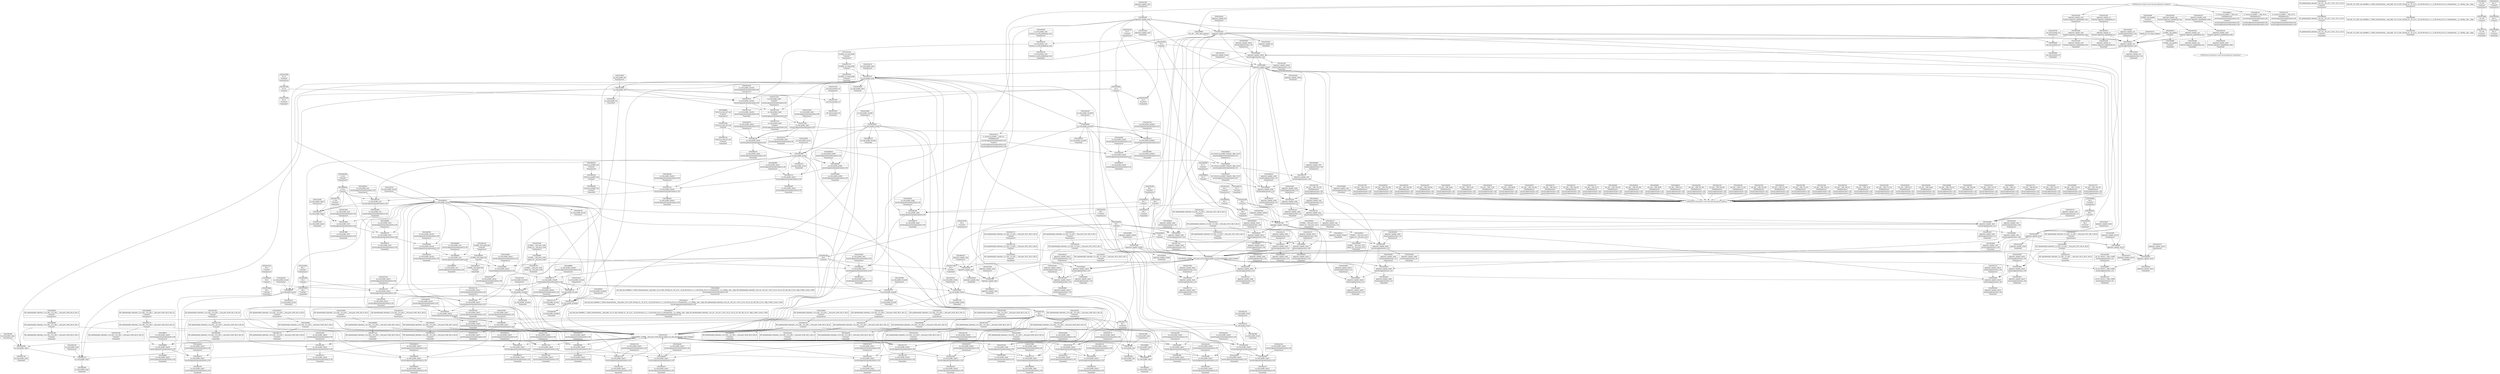 digraph {
	CE0x3d319a0 [shape=record,shape=Mrecord,label="{CE0x3d319a0|aa_cred_profile:_tmp15|security/apparmor/include/context.h,100|*SummSink*}"]
	CE0x3d73b70 [shape=record,shape=Mrecord,label="{CE0x3d73b70|aa_cred_profile:_tmp17|security/apparmor/include/context.h,100|*SummSink*}"]
	CE0x3d377c0 [shape=record,shape=Mrecord,label="{CE0x3d377c0|apparmor_capable:_tmp5|security/apparmor/lsm.c,145|*SummSink*}"]
	CE0x3d2bac0 [shape=record,shape=Mrecord,label="{CE0x3d2bac0|apparmor_capable:_bb|*SummSource*}"]
	CE0x3da4df0 [shape=record,shape=Mrecord,label="{CE0x3da4df0|aa_cred_profile:_tmp34|security/apparmor/include/context.h,101|*SummSource*}"]
	CE0x3da25b0 [shape=record,shape=Mrecord,label="{CE0x3da25b0|aa_cred_profile:_tmp30|security/apparmor/include/context.h,100}"]
	CE0x3d59cd0 [shape=record,shape=Mrecord,label="{CE0x3d59cd0|128:_i64,_:_CRE_272,528_|*MultipleSource*|security/apparmor/lsm.c,146|security/apparmor/lsm.c,147}"]
	CE0x3d5b5b0 [shape=record,shape=Mrecord,label="{CE0x3d5b5b0|apparmor_capable:_tmp11|security/apparmor/lsm.c,148}"]
	CE0x3d57d20 [shape=record,shape=Mrecord,label="{CE0x3d57d20|128:_i64,_:_CRE_144,148_|*MultipleSource*|security/apparmor/lsm.c,146|security/apparmor/lsm.c,147}"]
	CE0x3d36b80 [shape=record,shape=Mrecord,label="{CE0x3d36b80|_ret_%struct.aa_profile*_%tmp34,_!dbg_!15510|security/apparmor/include/context.h,101}"]
	CE0x3d72c30 [shape=record,shape=Mrecord,label="{CE0x3d72c30|aa_cred_profile:_do.cond|*SummSink*}"]
	CE0x3d50d10 [shape=record,shape=Mrecord,label="{CE0x3d50d10|aa_cred_profile:_tmp22|security/apparmor/include/context.h,100|*SummSink*}"]
	CE0x3d58c50 [shape=record,shape=Mrecord,label="{CE0x3d58c50|128:_i64,_:_CRE_232,240_|*MultipleSource*|security/apparmor/lsm.c,146|security/apparmor/lsm.c,147}"]
	CE0x3d71c10 [shape=record,shape=Mrecord,label="{CE0x3d71c10|i64*_getelementptr_inbounds_(_16_x_i64_,_16_x_i64_*___llvm_gcov_ctr46,_i64_0,_i64_4)|*Constant*|*SummSink*}"]
	CE0x3da0510 [shape=record,shape=Mrecord,label="{CE0x3da0510|aa_cred_profile:_tmp27|security/apparmor/include/context.h,100}"]
	CE0x3d807a0 [shape=record,shape=Mrecord,label="{CE0x3d807a0|aa_cred_profile:_tmp16|security/apparmor/include/context.h,100|*SummSink*}"]
	CE0x3d6fca0 [shape=record,shape=Mrecord,label="{CE0x3d6fca0|i64_6|*Constant*}"]
	CE0x3d3cbf0 [shape=record,shape=Mrecord,label="{CE0x3d3cbf0|apparmor_capable:_tobool|security/apparmor/lsm.c,145|*SummSource*}"]
	CE0x3d551e0 [shape=record,shape=Mrecord,label="{CE0x3d551e0|i64*_getelementptr_inbounds_(_8_x_i64_,_8_x_i64_*___llvm_gcov_ctr52,_i64_0,_i64_6)|*Constant*|*SummSink*}"]
	CE0x3d33150 [shape=record,shape=Mrecord,label="{CE0x3d33150|apparmor_capable:_tmp4|security/apparmor/lsm.c,145|*SummSource*}"]
	CE0x3da41b0 [shape=record,shape=Mrecord,label="{CE0x3da41b0|aa_cred_profile:_tmp33|security/apparmor/include/context.h,101|*SummSource*}"]
	CE0x3d57660 [shape=record,shape=Mrecord,label="{CE0x3d57660|128:_i64,_:_CRE_120,124_|*MultipleSource*|security/apparmor/lsm.c,146|security/apparmor/lsm.c,147}"]
	CE0x3d8dd20 [shape=record,shape=Mrecord,label="{CE0x3d8dd20|aa_cred_profile:_tmp1|*SummSink*}"]
	CE0x3d3cc60 [shape=record,shape=Mrecord,label="{CE0x3d3cc60|i64_2|*Constant*|*SummSource*}"]
	CE0x3d75890 [shape=record,shape=Mrecord,label="{CE0x3d75890|aa_cred_profile:_tmp9|security/apparmor/include/context.h,100|*SummSource*}"]
	CE0x3d4f520 [shape=record,shape=Mrecord,label="{CE0x3d4f520|_call_void_asm_sideeffect_1:_09ud2_0A.pushsection___bug_table,_22a_22_0A2:_09.long_1b_-_2b,_$_0:c_-_2b_0A_09.word_$_1:c_,_0_0A_09.org_2b+$_2:c_0A.popsection_,_i,i,i,_dirflag_,_fpsr_,_flags_(i8*_getelementptr_inbounds_(_36_x_i8_,_36_x_i8_*_.str12,_i32_0,_i32_0),_i32_100,_i64_12)_#2,_!dbg_!15490,_!srcloc_!15493|security/apparmor/include/context.h,100|*SummSink*}"]
	CE0x3d8a250 [shape=record,shape=Mrecord,label="{CE0x3d8a250|i8*_getelementptr_inbounds_(_36_x_i8_,_36_x_i8_*_.str12,_i32_0,_i32_0)|*Constant*|*SummSource*}"]
	CE0x3d93070 [shape=record,shape=Mrecord,label="{CE0x3d93070|i64*_getelementptr_inbounds_(_16_x_i64_,_16_x_i64_*___llvm_gcov_ctr46,_i64_0,_i64_8)|*Constant*|*SummSource*}"]
	CE0x3d3f650 [shape=record,shape=Mrecord,label="{CE0x3d3f650|apparmor_capable:_tmp15|security/apparmor/lsm.c,150|*SummSink*}"]
	"CONST[source:1(input),value:2(dynamic)][purpose:{subject}]"
	CE0x3be91a0 [shape=record,shape=Mrecord,label="{CE0x3be91a0|apparmor_capable:_tmp2|security/apparmor/lsm.c,145}"]
	CE0x3d37280 [shape=record,shape=Mrecord,label="{CE0x3d37280|i64_0|*Constant*|*SummSource*}"]
	CE0x3d7dd90 [shape=record,shape=Mrecord,label="{CE0x3d7dd90|i64_6|*Constant*|*SummSink*}"]
	CE0x3d7fec0 [shape=record,shape=Mrecord,label="{CE0x3d7fec0|aa_cred_profile:_bb|*SummSink*}"]
	CE0x3d48610 [shape=record,shape=Mrecord,label="{CE0x3d48610|0:_%struct.aa_profile*,_:_CRE_8,16_|*MultipleSource*|security/apparmor/include/context.h,99|*LoadInst*|security/apparmor/include/context.h,99|security/apparmor/include/context.h,100}"]
	CE0x3d57ed0 [shape=record,shape=Mrecord,label="{CE0x3d57ed0|128:_i64,_:_CRE_148,152_|*MultipleSource*|security/apparmor/lsm.c,146|security/apparmor/lsm.c,147}"]
	CE0x3d8aa80 [shape=record,shape=Mrecord,label="{CE0x3d8aa80|void_(i8*,_i32,_i64)*_asm_sideeffect_1:_09ud2_0A.pushsection___bug_table,_22a_22_0A2:_09.long_1b_-_2b,_$_0:c_-_2b_0A_09.word_$_1:c_,_0_0A_09.org_2b+$_2:c_0A.popsection_,_i,i,i,_dirflag_,_fpsr_,_flags_|*SummSink*}"]
	CE0x3d9ff70 [shape=record,shape=Mrecord,label="{CE0x3d9ff70|aa_cred_profile:_tmp26|security/apparmor/include/context.h,100|*SummSource*}"]
	CE0x3d55940 [shape=record,shape=Mrecord,label="{CE0x3d55940|apparmor_capable:_tmp13|security/apparmor/lsm.c,149|*SummSource*}"]
	CE0x3d431e0 [shape=record,shape=Mrecord,label="{CE0x3d431e0|aa_cred_profile:_if.end|*SummSource*}"]
	CE0x3da2cb0 [shape=record,shape=Mrecord,label="{CE0x3da2cb0|aa_cred_profile:_tmp31|security/apparmor/include/context.h,100|*SummSource*}"]
	CE0x3d8cb00 [shape=record,shape=Mrecord,label="{CE0x3d8cb00|aa_cred_profile:_tobool1|security/apparmor/include/context.h,100|*SummSink*}"]
	CE0x3d75710 [shape=record,shape=Mrecord,label="{CE0x3d75710|aa_cred_profile:_tmp9|security/apparmor/include/context.h,100}"]
	CE0x3d37390 [shape=record,shape=Mrecord,label="{CE0x3d37390|i64_0|*Constant*|*SummSink*}"]
	CE0x3da39d0 [shape=record,shape=Mrecord,label="{CE0x3da39d0|aa_cred_profile:_tmp32|security/apparmor/include/context.h,101|*SummSink*}"]
	CE0x3d58740 [shape=record,shape=Mrecord,label="{CE0x3d58740|128:_i64,_:_CRE_208,212_|*MultipleSource*|security/apparmor/lsm.c,146|security/apparmor/lsm.c,147}"]
	CE0x3d839e0 [shape=record,shape=Mrecord,label="{CE0x3d839e0|aa_cred_profile:_tmp12|security/apparmor/include/context.h,100|*SummSink*}"]
	CE0x3d53210 [shape=record,shape=Mrecord,label="{CE0x3d53210|aa_cred_profile:_lor.rhs|*SummSink*}"]
	CE0x3d705c0 [shape=record,shape=Mrecord,label="{CE0x3d705c0|aa_cred_profile:_tmp5|security/apparmor/include/context.h,99|*SummSink*}"]
	CE0x3d4f1e0 [shape=record,shape=Mrecord,label="{CE0x3d4f1e0|_call_void_asm_sideeffect_1:_09ud2_0A.pushsection___bug_table,_22a_22_0A2:_09.long_1b_-_2b,_$_0:c_-_2b_0A_09.word_$_1:c_,_0_0A_09.org_2b+$_2:c_0A.popsection_,_i,i,i,_dirflag_,_fpsr_,_flags_(i8*_getelementptr_inbounds_(_36_x_i8_,_36_x_i8_*_.str12,_i32_0,_i32_0),_i32_100,_i64_12)_#2,_!dbg_!15490,_!srcloc_!15493|security/apparmor/include/context.h,100}"]
	CE0x3d6d4f0 [shape=record,shape=Mrecord,label="{CE0x3d6d4f0|aa_cred_profile:_conv|security/apparmor/include/context.h,100}"]
	CE0x3d5caa0 [shape=record,shape=Mrecord,label="{CE0x3d5caa0|apparmor_capable:_tmp8|security/apparmor/lsm.c,147}"]
	CE0x3d5a4d0 [shape=record,shape=Mrecord,label="{CE0x3d5a4d0|apparmor_capable:_tmp6|security/apparmor/lsm.c,147|*SummSource*}"]
	CE0x3d5c210 [shape=record,shape=Mrecord,label="{CE0x3d5c210|apparmor_capable:_cmp|security/apparmor/lsm.c,147}"]
	CE0x3d6a610 [shape=record,shape=Mrecord,label="{CE0x3d6a610|GLOBAL:_llvm.expect.i64|*Constant*|*SummSink*}"]
	CE0x3d6a7d0 [shape=record,shape=Mrecord,label="{CE0x3d6a7d0|GLOBAL:_llvm.expect.i64|*Constant*|*SummSource*}"]
	CE0x3be9000 [shape=record,shape=Mrecord,label="{CE0x3be9000|i64_0|*Constant*}"]
	CE0x3d7f520 [shape=record,shape=Mrecord,label="{CE0x3d7f520|aa_cred_profile:_if.then|*SummSource*}"]
	CE0x3d465a0 [shape=record,shape=Mrecord,label="{CE0x3d465a0|apparmor_capable:_mode|security/apparmor/lsm.c,147|*SummSource*}"]
	CE0x3d2cff0 [shape=record,shape=Mrecord,label="{CE0x3d2cff0|apparmor_capable:_tmp1}"]
	CE0x3d46030 [shape=record,shape=Mrecord,label="{CE0x3d46030|i32_11|*Constant*|*SummSource*}"]
	CE0x3d46870 [shape=record,shape=Mrecord,label="{CE0x3d46870|128:_i64,_:_CRE_16,24_|*MultipleSource*|security/apparmor/lsm.c,146|security/apparmor/lsm.c,147}"]
	CE0x3d83180 [shape=record,shape=Mrecord,label="{CE0x3d83180|aa_cred_profile:_tmp3|*SummSource*}"]
	CE0x3d2ccb0 [shape=record,shape=Mrecord,label="{CE0x3d2ccb0|apparmor_capable:_bb}"]
	CE0x3d574b0 [shape=record,shape=Mrecord,label="{CE0x3d574b0|128:_i64,_:_CRE_112,120_|*MultipleSource*|security/apparmor/lsm.c,146|security/apparmor/lsm.c,147}"]
	CE0x3d54a20 [shape=record,shape=Mrecord,label="{CE0x3d54a20|apparmor_capable:_call3|security/apparmor/lsm.c,148|*SummSource*}"]
	CE0x3d2e480 [shape=record,shape=Mrecord,label="{CE0x3d2e480|apparmor_capable:_if.end4}"]
	CE0x3d7c420 [shape=record,shape=Mrecord,label="{CE0x3d7c420|_call_void_mcount()_#2|*SummSource*}"]
	CE0x3d55d90 [shape=record,shape=Mrecord,label="{CE0x3d55d90|apparmor_capable:_tmp14|security/apparmor/lsm.c,149|*SummSink*}"]
	CE0x3d6a490 [shape=record,shape=Mrecord,label="{CE0x3d6a490|GLOBAL:_llvm.expect.i64|*Constant*}"]
	CE0x3d811b0 [shape=record,shape=Mrecord,label="{CE0x3d811b0|i64*_getelementptr_inbounds_(_16_x_i64_,_16_x_i64_*___llvm_gcov_ctr46,_i64_0,_i64_0)|*Constant*}"]
	CE0x3d70c00 [shape=record,shape=Mrecord,label="{CE0x3d70c00|GLOBAL:___llvm_gcov_ctr46|Global_var:__llvm_gcov_ctr46|*SummSource*}"]
	CE0x3d92150 [shape=record,shape=Mrecord,label="{CE0x3d92150|aa_cred_profile:_tmp19|security/apparmor/include/context.h,100|*SummSource*}"]
	CE0x3d56a90 [shape=record,shape=Mrecord,label="{CE0x3d56a90|128:_i64,_:_CRE_64,72_|*MultipleSource*|security/apparmor/lsm.c,146|security/apparmor/lsm.c,147}"]
	CE0x3d56580 [shape=record,shape=Mrecord,label="{CE0x3d56580|128:_i64,_:_CRE_40,48_|*MultipleSource*|security/apparmor/lsm.c,146|security/apparmor/lsm.c,147}"]
	CE0x3d77630 [shape=record,shape=Mrecord,label="{CE0x3d77630|aa_cred_profile:_tmp10|security/apparmor/include/context.h,100|*SummSource*}"]
	CE0x3d51900 [shape=record,shape=Mrecord,label="{CE0x3d51900|i64*_getelementptr_inbounds_(_16_x_i64_,_16_x_i64_*___llvm_gcov_ctr46,_i64_0,_i64_10)|*Constant*|*SummSource*}"]
	CE0x3d39050 [shape=record,shape=Mrecord,label="{CE0x3d39050|apparmor_capable:_if.end4|*SummSink*}"]
	CE0x3d5aea0 [shape=record,shape=Mrecord,label="{CE0x3d5aea0|i64*_getelementptr_inbounds_(_8_x_i64_,_8_x_i64_*___llvm_gcov_ctr52,_i64_0,_i64_5)|*Constant*|*SummSource*}"]
	CE0x3d3da80 [shape=record,shape=Mrecord,label="{CE0x3d3da80|aa_cred_profile:_do.end10}"]
	CE0x3d90850 [shape=record,shape=Mrecord,label="{CE0x3d90850|i1_true|*Constant*}"]
	CE0x3d369a0 [shape=record,shape=Mrecord,label="{CE0x3d369a0|_ret_%struct.aa_profile*_%tmp34,_!dbg_!15510|security/apparmor/include/context.h,101|*SummSource*}"]
	CE0x3d83860 [shape=record,shape=Mrecord,label="{CE0x3d83860|aa_cred_profile:_tmp12|security/apparmor/include/context.h,100|*SummSource*}"]
	CE0x3d44870 [shape=record,shape=Mrecord,label="{CE0x3d44870|apparmor_capable:_tmp3|security/apparmor/lsm.c,145}"]
	CE0x3d53840 [shape=record,shape=Mrecord,label="{CE0x3d53840|aa_cred_profile:_do.end8|*SummSource*}"]
	CE0x3d91e40 [shape=record,shape=Mrecord,label="{CE0x3d91e40|i64*_getelementptr_inbounds_(_16_x_i64_,_16_x_i64_*___llvm_gcov_ctr46,_i64_0,_i64_8)|*Constant*|*SummSink*}"]
	CE0x3d80020 [shape=record,shape=Mrecord,label="{CE0x3d80020|aa_cred_profile:_lor.end}"]
	CE0x3d37b50 [shape=record,shape=Mrecord,label="{CE0x3d37b50|apparmor_capable:_if.then2|*SummSource*}"]
	CE0x3d94520 [shape=record,shape=Mrecord,label="{CE0x3d94520|aa_cred_profile:_lnot.ext|security/apparmor/include/context.h,100|*SummSink*}"]
	CE0x3d35620 [shape=record,shape=Mrecord,label="{CE0x3d35620|i32_0|*Constant*}"]
	CE0x3d739f0 [shape=record,shape=Mrecord,label="{CE0x3d739f0|aa_cred_profile:_tmp17|security/apparmor/include/context.h,100|*SummSource*}"]
	CE0x3d44800 [shape=record,shape=Mrecord,label="{CE0x3d44800|GLOBAL:___llvm_gcov_ctr52|Global_var:__llvm_gcov_ctr52|*SummSource*}"]
	CE0x3da1b30 [shape=record,shape=Mrecord,label="{CE0x3da1b30|aa_cred_profile:_tmp29|security/apparmor/include/context.h,100|*SummSink*}"]
	CE0x3ce94e0 [shape=record,shape=Mrecord,label="{CE0x3ce94e0|apparmor_capable:_call|security/apparmor/lsm.c,144|*SummSource*}"]
	CE0x3d588f0 [shape=record,shape=Mrecord,label="{CE0x3d588f0|128:_i64,_:_CRE_216,224_|*MultipleSource*|security/apparmor/lsm.c,146|security/apparmor/lsm.c,147}"]
	CE0x3d6e9f0 [shape=record,shape=Mrecord,label="{CE0x3d6e9f0|GLOBAL:___llvm_gcov_ctr46|Global_var:__llvm_gcov_ctr46}"]
	CE0x3d8c120 [shape=record,shape=Mrecord,label="{CE0x3d8c120|i64*_getelementptr_inbounds_(_16_x_i64_,_16_x_i64_*___llvm_gcov_ctr46,_i64_0,_i64_9)|*Constant*|*SummSink*}"]
	CE0x3da3960 [shape=record,shape=Mrecord,label="{CE0x3da3960|aa_cred_profile:_tmp32|security/apparmor/include/context.h,101|*SummSource*}"]
	CE0x3d71430 [shape=record,shape=Mrecord,label="{CE0x3d71430|aa_cred_profile:_tmp4|*LoadInst*|security/apparmor/include/context.h,99}"]
	CE0x3d58590 [shape=record,shape=Mrecord,label="{CE0x3d58590|128:_i64,_:_CRE_200,208_|*MultipleSource*|security/apparmor/lsm.c,146|security/apparmor/lsm.c,147}"]
	CE0x3d33830 [shape=record,shape=Mrecord,label="{CE0x3d33830|apparmor_capable:_bb|*SummSink*}"]
	CE0x3d93fd0 [shape=record,shape=Mrecord,label="{CE0x3d93fd0|aa_cred_profile:_lnot.ext|security/apparmor/include/context.h,100}"]
	CE0x3d34710 [shape=record,shape=Mrecord,label="{CE0x3d34710|apparmor_capable:_call1|security/apparmor/lsm.c,146}"]
	CE0x3d6e140 [shape=record,shape=Mrecord,label="{CE0x3d6e140|%struct.aa_task_cxt*_null|*Constant*|*SummSink*}"]
	CE0x3d57810 [shape=record,shape=Mrecord,label="{CE0x3d57810|128:_i64,_:_CRE_124,128_|*MultipleSource*|security/apparmor/lsm.c,146|security/apparmor/lsm.c,147}"]
	CE0x3d528f0 [shape=record,shape=Mrecord,label="{CE0x3d528f0|_ret_i32_%error.1,_!dbg_!15489|security/apparmor/lsm.c,150|*SummSource*}"]
	CE0x3d8df60 [shape=record,shape=Mrecord,label="{CE0x3d8df60|i64*_getelementptr_inbounds_(_16_x_i64_,_16_x_i64_*___llvm_gcov_ctr46,_i64_0,_i64_1)|*Constant*|*SummSource*}"]
	CE0x3d52280 [shape=record,shape=Mrecord,label="{CE0x3d52280|i64*_getelementptr_inbounds_(_16_x_i64_,_16_x_i64_*___llvm_gcov_ctr46,_i64_0,_i64_12)|*Constant*|*SummSink*}"]
	CE0x3d3d4a0 [shape=record,shape=Mrecord,label="{CE0x3d3d4a0|apparmor_capable:_tmp|*SummSink*}"]
	CE0x3d345b0 [shape=record,shape=Mrecord,label="{CE0x3d345b0|i64_2|*Constant*}"]
	CE0x3da31e0 [shape=record,shape=Mrecord,label="{CE0x3da31e0|i64*_getelementptr_inbounds_(_16_x_i64_,_16_x_i64_*___llvm_gcov_ctr46,_i64_0,_i64_15)|*Constant*}"]
	CE0x3d5b620 [shape=record,shape=Mrecord,label="{CE0x3d5b620|apparmor_capable:_tmp11|security/apparmor/lsm.c,148|*SummSource*}"]
	CE0x3d5bfd0 [shape=record,shape=Mrecord,label="{CE0x3d5bfd0|i64_4|*Constant*|*SummSource*}"]
	CE0x3d48b10 [shape=record,shape=Mrecord,label="{CE0x3d48b10|apparmor_capable:_tmp1|*SummSink*}"]
	CE0x3d5a620 [shape=record,shape=Mrecord,label="{CE0x3d5a620|apparmor_capable:_tmp9|security/apparmor/lsm.c,147|*SummSink*}"]
	CE0x3d49e90 [shape=record,shape=Mrecord,label="{CE0x3d49e90|apparmor_capable:_error.0}"]
	CE0x3d81760 [shape=record,shape=Mrecord,label="{CE0x3d81760|aa_cred_profile:_tmp2|*SummSink*}"]
	CE0x3d46400 [shape=record,shape=Mrecord,label="{CE0x3d46400|128:_i64,_:_CRE_0,8_|*MultipleSource*|security/apparmor/lsm.c,146|security/apparmor/lsm.c,147}"]
	CE0x3d32ad0 [shape=record,shape=Mrecord,label="{CE0x3d32ad0|apparmor_capable:_cred|Function::apparmor_capable&Arg::cred::|*SummSink*}"]
	CE0x3d2c9f0 [shape=record,shape=Mrecord,label="{CE0x3d2c9f0|apparmor_capable:_entry}"]
	CE0x3d33020 [shape=record,shape=Mrecord,label="{CE0x3d33020|apparmor_capable:_tmp4|security/apparmor/lsm.c,145}"]
	CE0x3d4ecb0 [shape=record,shape=Mrecord,label="{CE0x3d4ecb0|aa_cred_profile:_tmp21|security/apparmor/include/context.h,100|*SummSource*}"]
	CE0x3d2e5b0 [shape=record,shape=Mrecord,label="{CE0x3d2e5b0|apparmor_capable:_if.end|*SummSink*}"]
	CE0x3d74ff0 [shape=record,shape=Mrecord,label="{CE0x3d74ff0|aa_cred_profile:_lnot2|security/apparmor/include/context.h,100|*SummSink*}"]
	CE0x3d6c000 [shape=record,shape=Mrecord,label="{CE0x3d6c000|aa_cred_profile:_do.end|*SummSource*}"]
	CE0x3d7d9a0 [shape=record,shape=Mrecord,label="{CE0x3d7d9a0|aa_cred_profile:_bb}"]
	CE0x3d7d190 [shape=record,shape=Mrecord,label="{CE0x3d7d190|aa_cred_profile:_expval|security/apparmor/include/context.h,100|*SummSink*}"]
	CE0x3d3d040 [shape=record,shape=Mrecord,label="{CE0x3d3d040|apparmor_capable:_tmp3|security/apparmor/lsm.c,145|*SummSink*}"]
	CE0x3d548f0 [shape=record,shape=Mrecord,label="{CE0x3d548f0|apparmor_capable:_call3|security/apparmor/lsm.c,148}"]
	CE0x3d57150 [shape=record,shape=Mrecord,label="{CE0x3d57150|128:_i64,_:_CRE_96,104_|*MultipleSource*|security/apparmor/lsm.c,146|security/apparmor/lsm.c,147}"]
	CE0x3d5c340 [shape=record,shape=Mrecord,label="{CE0x3d5c340|i64_3|*Constant*|*SummSink*}"]
	CE0x3d7d200 [shape=record,shape=Mrecord,label="{CE0x3d7d200|i64*_getelementptr_inbounds_(_16_x_i64_,_16_x_i64_*___llvm_gcov_ctr46,_i64_0,_i64_7)|*Constant*|*SummSink*}"]
	CE0x3d6c850 [shape=record,shape=Mrecord,label="{CE0x3d6c850|aa_cred_profile:_tmp6|security/apparmor/include/context.h,100|*SummSource*}"]
	CE0x3da07f0 [shape=record,shape=Mrecord,label="{CE0x3da07f0|aa_cred_profile:_tmp27|security/apparmor/include/context.h,100|*SummSink*}"]
	CE0x3d58aa0 [shape=record,shape=Mrecord,label="{CE0x3d58aa0|128:_i64,_:_CRE_224,232_|*MultipleSource*|security/apparmor/lsm.c,146|security/apparmor/lsm.c,147}"]
	CE0x3d50e80 [shape=record,shape=Mrecord,label="{CE0x3d50e80|i64*_getelementptr_inbounds_(_16_x_i64_,_16_x_i64_*___llvm_gcov_ctr46,_i64_0,_i64_10)|*Constant*|*SummSink*}"]
	CE0x3d7d090 [shape=record,shape=Mrecord,label="{CE0x3d7d090|aa_cred_profile:_expval|security/apparmor/include/context.h,100|*SummSource*}"]
	CE0x3d538d0 [shape=record,shape=Mrecord,label="{CE0x3d538d0|aa_cred_profile:_expval|security/apparmor/include/context.h,100}"]
	CE0x3d355b0 [shape=record,shape=Mrecord,label="{CE0x3d355b0|apparmor_capable:_cap|Function::apparmor_capable&Arg::cap::|*SummSource*}"]
	"CONST[source:0(mediator),value:2(dynamic)][purpose:{subject}]"
	CE0x3d8e700 [shape=record,shape=Mrecord,label="{CE0x3d8e700|aa_cred_profile:_lnot3|security/apparmor/include/context.h,100}"]
	CE0x3d8a650 [shape=record,shape=Mrecord,label="{CE0x3d8a650|i8*_getelementptr_inbounds_(_36_x_i8_,_36_x_i8_*_.str12,_i32_0,_i32_0)|*Constant*|*SummSink*}"]
	CE0x3d74060 [shape=record,shape=Mrecord,label="{CE0x3d74060|i64*_getelementptr_inbounds_(_16_x_i64_,_16_x_i64_*___llvm_gcov_ctr46,_i64_0,_i64_7)|*Constant*|*SummSource*}"]
	CE0x3d4f360 [shape=record,shape=Mrecord,label="{CE0x3d4f360|_call_void_asm_sideeffect_1:_09ud2_0A.pushsection___bug_table,_22a_22_0A2:_09.long_1b_-_2b,_$_0:c_-_2b_0A_09.word_$_1:c_,_0_0A_09.org_2b+$_2:c_0A.popsection_,_i,i,i,_dirflag_,_fpsr_,_flags_(i8*_getelementptr_inbounds_(_36_x_i8_,_36_x_i8_*_.str12,_i32_0,_i32_0),_i32_100,_i64_12)_#2,_!dbg_!15490,_!srcloc_!15493|security/apparmor/include/context.h,100|*SummSource*}"]
	CE0x3d38cc0 [shape=record,shape=Mrecord,label="{CE0x3d38cc0|apparmor_capable:_if.then2|*SummSink*}"]
	CE0x3d74850 [shape=record,shape=Mrecord,label="{CE0x3d74850|aa_cred_profile:_tmp8|security/apparmor/include/context.h,100|*SummSink*}"]
	CE0x3d79030 [shape=record,shape=Mrecord,label="{CE0x3d79030|_call_void_mcount()_#2|*SummSink*}"]
	CE0x3d6adc0 [shape=record,shape=Mrecord,label="{CE0x3d6adc0|i64_2|*Constant*}"]
	CE0x3d58080 [shape=record,shape=Mrecord,label="{CE0x3d58080|128:_i64,_:_CRE_152,160_|*MultipleSource*|security/apparmor/lsm.c,146|security/apparmor/lsm.c,147}"]
	CE0x3d7d630 [shape=record,shape=Mrecord,label="{CE0x3d7d630|aa_cred_profile:_do.body}"]
	CE0x3d49fc0 [shape=record,shape=Mrecord,label="{CE0x3d49fc0|apparmor_capable:_tmp12|security/apparmor/lsm.c,148}"]
	CE0x3d3ce70 [shape=record,shape=Mrecord,label="{CE0x3d3ce70|apparmor_capable:_tmp3|security/apparmor/lsm.c,145|*SummSource*}"]
	CE0x3d38190 [shape=record,shape=Mrecord,label="{CE0x3d38190|aa_cred_profile:_do.end10|*SummSource*}"]
	CE0x3d317e0 [shape=record,shape=Mrecord,label="{CE0x3d317e0|aa_cred_profile:_tmp15|security/apparmor/include/context.h,100|*SummSource*}"]
	CE0x3d73ee0 [shape=record,shape=Mrecord,label="{CE0x3d73ee0|i64*_getelementptr_inbounds_(_16_x_i64_,_16_x_i64_*___llvm_gcov_ctr46,_i64_0,_i64_7)|*Constant*}"]
	CE0x3d50120 [shape=record,shape=Mrecord,label="{CE0x3d50120|i64*_getelementptr_inbounds_(_8_x_i64_,_8_x_i64_*___llvm_gcov_ctr52,_i64_0,_i64_7)|*Constant*|*SummSource*}"]
	CE0x3d7e130 [shape=record,shape=Mrecord,label="{CE0x3d7e130|aa_cred_profile:_tmp14|security/apparmor/include/context.h,100}"]
	CE0x3d7e4c0 [shape=record,shape=Mrecord,label="{CE0x3d7e4c0|aa_cred_profile:_do.body5}"]
	CE0x3d508b0 [shape=record,shape=Mrecord,label="{CE0x3d508b0|i64*_getelementptr_inbounds_(_16_x_i64_,_16_x_i64_*___llvm_gcov_ctr46,_i64_0,_i64_9)|*Constant*}"]
	CE0x3d37ab0 [shape=record,shape=Mrecord,label="{CE0x3d37ab0|apparmor_capable:_if.then2}"]
	CE0x3d52880 [shape=record,shape=Mrecord,label="{CE0x3d52880|aa_cred_profile:_lor.rhs}"]
	CE0x3da0630 [shape=record,shape=Mrecord,label="{CE0x3da0630|aa_cred_profile:_tmp27|security/apparmor/include/context.h,100|*SummSource*}"]
	CE0x3da0ce0 [shape=record,shape=Mrecord,label="{CE0x3da0ce0|i64*_getelementptr_inbounds_(_16_x_i64_,_16_x_i64_*___llvm_gcov_ctr46,_i64_0,_i64_13)|*Constant*|*SummSource*}"]
	CE0x3d7f6d0 [shape=record,shape=Mrecord,label="{CE0x3d7f6d0|i64*_getelementptr_inbounds_(_16_x_i64_,_16_x_i64_*___llvm_gcov_ctr46,_i64_0,_i64_0)|*Constant*|*SummSource*}"]
	CE0x3d7b1c0 [shape=record,shape=Mrecord,label="{CE0x3d7b1c0|aa_cred_profile:_tobool1|security/apparmor/include/context.h,100}"]
	CE0x3d81080 [shape=record,shape=Mrecord,label="{CE0x3d81080|aa_cred_profile:_do.body6|*SummSink*}"]
	CE0x3d83110 [shape=record,shape=Mrecord,label="{CE0x3d83110|aa_cred_profile:_tmp3}"]
	CE0x3d92030 [shape=record,shape=Mrecord,label="{CE0x3d92030|aa_cred_profile:_tmp19|security/apparmor/include/context.h,100}"]
	CE0x3d776a0 [shape=record,shape=Mrecord,label="{CE0x3d776a0|aa_cred_profile:_tmp10|security/apparmor/include/context.h,100|*SummSink*}"]
	CE0x3d9d220 [shape=record,shape=Mrecord,label="{CE0x3d9d220|aa_cred_profile:_tmp25|security/apparmor/include/context.h,100|*SummSource*}"]
	CE0x3d936e0 [shape=record,shape=Mrecord,label="{CE0x3d936e0|aa_cred_profile:_tmp20|security/apparmor/include/context.h,100|*SummSink*}"]
	CE0x3d5bea0 [shape=record,shape=Mrecord,label="{CE0x3d5bea0|i64_4|*Constant*}"]
	CE0x3d5c720 [shape=record,shape=Mrecord,label="{CE0x3d5c720|apparmor_capable:_tmp7|security/apparmor/lsm.c,147|*SummSource*}"]
	CE0x3d820a0 [shape=record,shape=Mrecord,label="{CE0x3d820a0|%struct.aa_profile*_null|*Constant*}"]
	CE0x3d31c20 [shape=record,shape=Mrecord,label="{CE0x3d31c20|apparmor_capable:_tmp14|security/apparmor/lsm.c,149|*SummSource*}"]
	CE0x3da2e70 [shape=record,shape=Mrecord,label="{CE0x3da2e70|aa_cred_profile:_tmp31|security/apparmor/include/context.h,100|*SummSink*}"]
	CE0x3d72b50 [shape=record,shape=Mrecord,label="{CE0x3d72b50|aa_cred_profile:_do.cond|*SummSource*}"]
	CE0x3d91660 [shape=record,shape=Mrecord,label="{CE0x3d91660|i1_true|*Constant*|*SummSource*}"]
	CE0x3d487c0 [shape=record,shape=Mrecord,label="{CE0x3d487c0|0:_%struct.aa_profile*,_:_CRE_16,24_|*MultipleSource*|security/apparmor/include/context.h,99|*LoadInst*|security/apparmor/include/context.h,99|security/apparmor/include/context.h,100}"]
	CE0x3d93600 [shape=record,shape=Mrecord,label="{CE0x3d93600|aa_cred_profile:_tmp20|security/apparmor/include/context.h,100}"]
	CE0x3d7e030 [shape=record,shape=Mrecord,label="{CE0x3d7e030|i64_5|*Constant*|*SummSink*}"]
	CE0x3d55070 [shape=record,shape=Mrecord,label="{CE0x3d55070|apparmor_capable:_error.0|*SummSink*}"]
	CE0x3d80210 [shape=record,shape=Mrecord,label="{CE0x3d80210|aa_cred_profile:_do.cond}"]
	CE0x3d760b0 [shape=record,shape=Mrecord,label="{CE0x3d760b0|i32_0|*Constant*}"]
	CE0x3d57b70 [shape=record,shape=Mrecord,label="{CE0x3d57b70|128:_i64,_:_CRE_136,144_|*MultipleSource*|security/apparmor/lsm.c,146|security/apparmor/lsm.c,147}"]
	CE0x3ce9680 [shape=record,shape=Mrecord,label="{CE0x3ce9680|128:_i8*,_:_CRE:_elem_0:default:}"]
	CE0x3d36530 [shape=record,shape=Mrecord,label="{CE0x3d36530|aa_cred_profile:_cred|Function::aa_cred_profile&Arg::cred::}"]
	CE0x3da0b60 [shape=record,shape=Mrecord,label="{CE0x3da0b60|i64*_getelementptr_inbounds_(_16_x_i64_,_16_x_i64_*___llvm_gcov_ctr46,_i64_0,_i64_13)|*Constant*}"]
	CE0x3d5cd40 [shape=record,shape=Mrecord,label="{CE0x3d5cd40|apparmor_capable:_tmp8|security/apparmor/lsm.c,147|*SummSink*}"]
	CE0x3d723a0 [shape=record,shape=Mrecord,label="{CE0x3d723a0|aa_cred_profile:_security|security/apparmor/include/context.h,99|*SummSink*}"]
	CE0x3d72330 [shape=record,shape=Mrecord,label="{CE0x3d72330|aa_cred_profile:_tmp4|*LoadInst*|security/apparmor/include/context.h,99|*SummSink*}"]
	CE0x3d8bca0 [shape=record,shape=Mrecord,label="{CE0x3d8bca0|i32_100|*Constant*|*SummSource*}"]
	CE0x3da4f70 [shape=record,shape=Mrecord,label="{CE0x3da4f70|aa_cred_profile:_tmp34|security/apparmor/include/context.h,101|*SummSink*}"]
	CE0x3d33360 [shape=record,shape=Mrecord,label="{CE0x3d33360|apparmor_capable:_tmp1|*SummSource*}"]
	CE0x3d554b0 [shape=record,shape=Mrecord,label="{CE0x3d554b0|i64*_getelementptr_inbounds_(_8_x_i64_,_8_x_i64_*___llvm_gcov_ctr52,_i64_0,_i64_6)|*Constant*|*SummSource*}"]
	CE0x3d83720 [shape=record,shape=Mrecord,label="{CE0x3d83720|aa_cred_profile:_tmp12|security/apparmor/include/context.h,100}"]
	CE0x3d83a80 [shape=record,shape=Mrecord,label="{CE0x3d83a80|aa_cred_profile:_tobool1|security/apparmor/include/context.h,100|*SummSource*}"]
	CE0x3d50970 [shape=record,shape=Mrecord,label="{CE0x3d50970|i64*_getelementptr_inbounds_(_16_x_i64_,_16_x_i64_*___llvm_gcov_ctr46,_i64_0,_i64_9)|*Constant*|*SummSource*}"]
	CE0x3d371a0 [shape=record,shape=Mrecord,label="{CE0x3d371a0|apparmor_capable:_tmp2|security/apparmor/lsm.c,145|*SummSink*}"]
	CE0x3d7aab0 [shape=record,shape=Mrecord,label="{CE0x3d7aab0|aa_cred_profile:_tmp13|*SummSink*}"]
	CE0x3d804a0 [shape=record,shape=Mrecord,label="{CE0x3d804a0|aa_cred_profile:_tmp16|security/apparmor/include/context.h,100}"]
	CE0x3d33b50 [shape=record,shape=Mrecord,label="{CE0x3d33b50|apparmor_capable:_ns|Function::apparmor_capable&Arg::ns::}"]
	CE0x3d52b90 [shape=record,shape=Mrecord,label="{CE0x3d52b90|aa_cred_profile:_do.body5|*SummSink*}"]
	CE0x3da2b90 [shape=record,shape=Mrecord,label="{CE0x3da2b90|aa_cred_profile:_tmp31|security/apparmor/include/context.h,100}"]
	CE0x3da1850 [shape=record,shape=Mrecord,label="{CE0x3da1850|aa_cred_profile:_tmp29|security/apparmor/include/context.h,100}"]
	CE0x3d92310 [shape=record,shape=Mrecord,label="{CE0x3d92310|aa_cred_profile:_tmp19|security/apparmor/include/context.h,100|*SummSink*}"]
	CE0x3d3ccd0 [shape=record,shape=Mrecord,label="{CE0x3d3ccd0|apparmor_capable:_tobool|security/apparmor/lsm.c,145|*SummSink*}"]
	CE0x3d57300 [shape=record,shape=Mrecord,label="{CE0x3d57300|128:_i64,_:_CRE_104,112_|*MultipleSource*|security/apparmor/lsm.c,146|security/apparmor/lsm.c,147}"]
	CE0x3d70e10 [shape=record,shape=Mrecord,label="{CE0x3d70e10|aa_cred_profile:_tmp7|security/apparmor/include/context.h,100|*SummSink*}"]
	CE0x3d48a20 [shape=record,shape=Mrecord,label="{CE0x3d48a20|apparmor_capable:_tmp2|security/apparmor/lsm.c,145|*SummSource*}"]
	CE0x3d33ae0 [shape=record,shape=Mrecord,label="{CE0x3d33ae0|apparmor_capable:_ns|Function::apparmor_capable&Arg::ns::|*SummSink*}"]
	CE0x3d48c10 [shape=record,shape=Mrecord,label="{CE0x3d48c10|GLOBAL:_cap_capable|*Constant*}"]
	CE0x3da12e0 [shape=record,shape=Mrecord,label="{CE0x3da12e0|aa_cred_profile:_tmp28|security/apparmor/include/context.h,100|*SummSource*}"]
	CE0x3d52a20 [shape=record,shape=Mrecord,label="{CE0x3d52a20|_ret_i32_%error.1,_!dbg_!15489|security/apparmor/lsm.c,150|*SummSink*}"]
	CE0x3d35c10 [shape=record,shape=Mrecord,label="{CE0x3d35c10|aa_cred_profile:_entry|*SummSource*}"]
	CE0x3d8fda0 [shape=record,shape=Mrecord,label="{CE0x3d8fda0|aa_cred_profile:_tmp1}"]
	CE0x3d8a8d0 [shape=record,shape=Mrecord,label="{CE0x3d8a8d0|void_(i8*,_i32,_i64)*_asm_sideeffect_1:_09ud2_0A.pushsection___bug_table,_22a_22_0A2:_09.long_1b_-_2b,_$_0:c_-_2b_0A_09.word_$_1:c_,_0_0A_09.org_2b+$_2:c_0A.popsection_,_i,i,i,_dirflag_,_fpsr_,_flags_}"]
	CE0x3d53770 [shape=record,shape=Mrecord,label="{CE0x3d53770|aa_cred_profile:_do.end8}"]
	CE0x3d6b8f0 [shape=record,shape=Mrecord,label="{CE0x3d6b8f0|i64*_getelementptr_inbounds_(_16_x_i64_,_16_x_i64_*___llvm_gcov_ctr46,_i64_0,_i64_4)|*Constant*}"]
	CE0x3d52440 [shape=record,shape=Mrecord,label="{CE0x3d52440|apparmor_capable:_tmp16|security/apparmor/lsm.c,150}"]
	CE0x3d7e230 [shape=record,shape=Mrecord,label="{CE0x3d7e230|aa_cred_profile:_tmp14|security/apparmor/include/context.h,100|*SummSource*}"]
	CE0x3d74e60 [shape=record,shape=Mrecord,label="{CE0x3d74e60|aa_cred_profile:_lnot2|security/apparmor/include/context.h,100}"]
	CE0x3d36cf0 [shape=record,shape=Mrecord,label="{CE0x3d36cf0|_ret_%struct.aa_profile*_%tmp34,_!dbg_!15510|security/apparmor/include/context.h,101|*SummSink*}"]
	CE0x3da4900 [shape=record,shape=Mrecord,label="{CE0x3da4900|aa_cred_profile:_profile11|security/apparmor/include/context.h,101|*SummSink*}"]
	CE0x3d7eac0 [shape=record,shape=Mrecord,label="{CE0x3d7eac0|aa_cred_profile:_security|security/apparmor/include/context.h,99|*SummSource*}"]
	CE0x3d9d710 [shape=record,shape=Mrecord,label="{CE0x3d9d710|i64*_getelementptr_inbounds_(_16_x_i64_,_16_x_i64_*___llvm_gcov_ctr46,_i64_0,_i64_12)|*Constant*}"]
	CE0x3d7d8c0 [shape=record,shape=Mrecord,label="{CE0x3d7d8c0|aa_cred_profile:_do.end8|*SummSink*}"]
	CE0x3d70c90 [shape=record,shape=Mrecord,label="{CE0x3d70c90|aa_cred_profile:_tmp8|security/apparmor/include/context.h,100}"]
	CE0x3d816f0 [shape=record,shape=Mrecord,label="{CE0x3d816f0|aa_cred_profile:_tmp2|*SummSource*}"]
	CE0x3d8ffe0 [shape=record,shape=Mrecord,label="{CE0x3d8ffe0|aa_cred_profile:_tmp1|*SummSource*}"]
	CE0x3d7e340 [shape=record,shape=Mrecord,label="{CE0x3d7e340|aa_cred_profile:_tmp14|security/apparmor/include/context.h,100|*SummSink*}"]
	CE0x3d361b0 [shape=record,shape=Mrecord,label="{CE0x3d361b0|apparmor_capable:_audit|Function::apparmor_capable&Arg::audit::|*SummSink*}"]
	CE0x3be9070 [shape=record,shape=Mrecord,label="{CE0x3be9070|i64_2|*Constant*|*SummSink*}"]
	CE0x3d69a60 [shape=record,shape=Mrecord,label="{CE0x3d69a60|aa_cred_profile:_profile|security/apparmor/include/context.h,100|*SummSource*}"]
	CE0x3d59610 [shape=record,shape=Mrecord,label="{CE0x3d59610|128:_i64,_:_CRE_240,248_|*MultipleSource*|security/apparmor/lsm.c,146|security/apparmor/lsm.c,147}"]
	CE0x3d58230 [shape=record,shape=Mrecord,label="{CE0x3d58230|128:_i64,_:_CRE_160,188_|*MultipleSource*|security/apparmor/lsm.c,146|security/apparmor/lsm.c,147}"]
	CE0x3d5a860 [shape=record,shape=Mrecord,label="{CE0x3d5a860|apparmor_capable:_tmp10|security/apparmor/lsm.c,147}"]
	CE0x3d905c0 [shape=record,shape=Mrecord,label="{CE0x3d905c0|aa_cred_profile:_lnot|security/apparmor/include/context.h,100|*SummSource*}"]
	CE0x3d461e0 [shape=record,shape=Mrecord,label="{CE0x3d461e0|apparmor_capable:_mode|security/apparmor/lsm.c,147|*SummSink*}"]
	CE0x3d6ccd0 [shape=record,shape=Mrecord,label="{CE0x3d6ccd0|aa_cred_profile:_tobool|security/apparmor/include/context.h,100}"]
	CE0x3d31fb0 [shape=record,shape=Mrecord,label="{CE0x3d31fb0|apparmor_capable:_entry|*SummSource*}"]
	CE0x3d76720 [shape=record,shape=Mrecord,label="{CE0x3d76720|i32_100|*Constant*|*SummSink*}"]
	CE0x3d55f80 [shape=record,shape=Mrecord,label="{CE0x3d55f80|apparmor_capable:_tmp14|security/apparmor/lsm.c,149}"]
	CE0x3da1660 [shape=record,shape=Mrecord,label="{CE0x3da1660|i64*_getelementptr_inbounds_(_16_x_i64_,_16_x_i64_*___llvm_gcov_ctr46,_i64_0,_i64_14)|*Constant*|*SummSink*}"]
	CE0x3d332c0 [shape=record,shape=Mrecord,label="{CE0x3d332c0|apparmor_capable:_tmp4|security/apparmor/lsm.c,145|*SummSink*}"]
	CE0x3d4eb90 [shape=record,shape=Mrecord,label="{CE0x3d4eb90|aa_cred_profile:_tmp21|security/apparmor/include/context.h,100}"]
	CE0x3d6ce30 [shape=record,shape=Mrecord,label="{CE0x3d6ce30|aa_cred_profile:_tobool|security/apparmor/include/context.h,100|*SummSink*}"]
	CE0x3d5d180 [shape=record,shape=Mrecord,label="{CE0x3d5d180|apparmor_capable:_tmp9|security/apparmor/lsm.c,147|*SummSource*}"]
	CE0x3d353e0 [shape=record,shape=Mrecord,label="{CE0x3d353e0|apparmor_capable:_cap|Function::apparmor_capable&Arg::cap::}"]
	CE0x3d54f40 [shape=record,shape=Mrecord,label="{CE0x3d54f40|apparmor_capable:_error.0|*SummSource*}"]
	"CONST[source:0(mediator),value:0(static)][purpose:{operation}]"
	CE0x3d9ff00 [shape=record,shape=Mrecord,label="{CE0x3d9ff00|aa_cred_profile:_tmp26|security/apparmor/include/context.h,100}"]
	CE0x3d54b90 [shape=record,shape=Mrecord,label="{CE0x3d54b90|apparmor_capable:_call3|security/apparmor/lsm.c,148|*SummSink*}"]
	CE0x3d6c5d0 [shape=record,shape=Mrecord,label="{CE0x3d6c5d0|i64_0|*Constant*}"]
	CE0x3d37210 [shape=record,shape=Mrecord,label="{CE0x3d37210|GLOBAL:_aa_cred_profile|*Constant*}"]
	CE0x3d38f80 [shape=record,shape=Mrecord,label="{CE0x3d38f80|GLOBAL:_cap_capable|*Constant*|*SummSink*}"]
	CE0x3da1350 [shape=record,shape=Mrecord,label="{CE0x3da1350|aa_cred_profile:_tmp28|security/apparmor/include/context.h,100|*SummSink*}"]
	CE0x3d5a030 [shape=record,shape=Mrecord,label="{CE0x3d5a030|128:_i64,_:_CRE_536,544_|*MultipleSource*|security/apparmor/lsm.c,146|security/apparmor/lsm.c,147}"]
	CE0x3d38010 [shape=record,shape=Mrecord,label="{CE0x3d38010|apparmor_capable:_call|security/apparmor/lsm.c,144}"]
	CE0x3d3ebc0 [shape=record,shape=Mrecord,label="{CE0x3d3ebc0|apparmor_capable:_tmp15|security/apparmor/lsm.c,150}"]
	CE0x3d35930 [shape=record,shape=Mrecord,label="{CE0x3d35930|GLOBAL:_aa_cred_profile|*Constant*|*SummSink*}"]
	CE0x3d5c280 [shape=record,shape=Mrecord,label="{CE0x3d5c280|i64_3|*Constant*|*SummSource*}"]
	CE0x3d51e90 [shape=record,shape=Mrecord,label="{CE0x3d51e90|aa_cred_profile:_tmp24|security/apparmor/include/context.h,100}"]
	CE0x3d82d80 [shape=record,shape=Mrecord,label="{CE0x3d82d80|aa_cred_profile:_if.end|*SummSink*}"]
	CE0x3d7d6d0 [shape=record,shape=Mrecord,label="{CE0x3d7d6d0|aa_cred_profile:_do.body|*SummSource*}"]
	CE0x3d51f00 [shape=record,shape=Mrecord,label="{CE0x3d51f00|aa_cred_profile:_tmp24|security/apparmor/include/context.h,100|*SummSource*}"]
	CE0x3d6f8f0 [shape=record,shape=Mrecord,label="{CE0x3d6f8f0|aa_cred_profile:_tobool4|security/apparmor/include/context.h,100|*SummSource*}"]
	CE0x3d36140 [shape=record,shape=Mrecord,label="{CE0x3d36140|apparmor_capable:_audit|Function::apparmor_capable&Arg::audit::}"]
	CE0x3d5a990 [shape=record,shape=Mrecord,label="{CE0x3d5a990|apparmor_capable:_tmp10|security/apparmor/lsm.c,147|*SummSource*}"]
	CE0x3d75e80 [shape=record,shape=Mrecord,label="{CE0x3d75e80|i32_22|*Constant*|*SummSink*}"]
	CE0x3d38e00 [shape=record,shape=Mrecord,label="{CE0x3d38e00|GLOBAL:_cap_capable|*Constant*|*SummSource*}"]
	CE0x3d7df30 [shape=record,shape=Mrecord,label="{CE0x3d7df30|i64_5|*Constant*}"]
	CE0x3d37670 [shape=record,shape=Mrecord,label="{CE0x3d37670|aa_cred_profile:_entry}"]
	CE0x3d50580 [shape=record,shape=Mrecord,label="{CE0x3d50580|i64_12|*Constant*}"]
	CE0x3d34430 [shape=record,shape=Mrecord,label="{CE0x3d34430|i32_0|*Constant*|*SummSink*}"]
	CE0x3d6bf30 [shape=record,shape=Mrecord,label="{CE0x3d6bf30|aa_cred_profile:_do.end}"]
	CE0x3ce9550 [shape=record,shape=Mrecord,label="{CE0x3ce9550|apparmor_capable:_call|security/apparmor/lsm.c,144|*SummSink*}"]
	CE0x3d80fc0 [shape=record,shape=Mrecord,label="{CE0x3d80fc0|aa_cred_profile:_do.body6|*SummSource*}"]
	CE0x3d35270 [shape=record,shape=Mrecord,label="{CE0x3d35270|VOIDTB_TE:_CE:_elem_0:default:}"]
	CE0x3d3d430 [shape=record,shape=Mrecord,label="{CE0x3d3d430|i64_1|*Constant*}"]
	CE0x3d51250 [shape=record,shape=Mrecord,label="{CE0x3d51250|aa_cred_profile:_tmp23|security/apparmor/include/context.h,100|*SummSource*}"]
	CE0x3d2f4e0 [shape=record,shape=Mrecord,label="{CE0x3d2f4e0|apparmor_capable:_if.end|*SummSource*}"]
	CE0x3d793d0 [shape=record,shape=Mrecord,label="{CE0x3d793d0|i32_22|*Constant*|*SummSource*}"]
	CE0x3d2cde0 [shape=record,shape=Mrecord,label="{CE0x3d2cde0|apparmor_capable:_entry|*SummSink*}"]
	CE0x3d50ca0 [shape=record,shape=Mrecord,label="{CE0x3d50ca0|aa_cred_profile:_tmp22|security/apparmor/include/context.h,100|*SummSource*}"]
	CE0x3d9ffe0 [shape=record,shape=Mrecord,label="{CE0x3d9ffe0|aa_cred_profile:_tmp26|security/apparmor/include/context.h,100|*SummSink*}"]
	CE0x3d93670 [shape=record,shape=Mrecord,label="{CE0x3d93670|aa_cred_profile:_tmp20|security/apparmor/include/context.h,100|*SummSource*}"]
	CE0x3d81680 [shape=record,shape=Mrecord,label="{CE0x3d81680|aa_cred_profile:_tmp2}"]
	CE0x3da1970 [shape=record,shape=Mrecord,label="{CE0x3da1970|aa_cred_profile:_tmp29|security/apparmor/include/context.h,100|*SummSource*}"]
	CE0x3d50c30 [shape=record,shape=Mrecord,label="{CE0x3d50c30|aa_cred_profile:_tmp22|security/apparmor/include/context.h,100}"]
	CE0x3d32cb0 [shape=record,shape=Mrecord,label="{CE0x3d32cb0|apparmor_capable:_cred|Function::apparmor_capable&Arg::cred::|*SummSource*}"]
	CE0x3d7e5c0 [shape=record,shape=Mrecord,label="{CE0x3d7e5c0|aa_cred_profile:_do.body5|*SummSource*}"]
	CE0x3d6ef70 [shape=record,shape=Mrecord,label="{CE0x3d6ef70|aa_cred_profile:_tmp6|security/apparmor/include/context.h,100|*SummSink*}"]
	CE0x3d775c0 [shape=record,shape=Mrecord,label="{CE0x3d775c0|aa_cred_profile:_tmp10|security/apparmor/include/context.h,100}"]
	CE0x3d91920 [shape=record,shape=Mrecord,label="{CE0x3d91920|aa_cred_profile:_lnot|security/apparmor/include/context.h,100}"]
	CE0x3d568e0 [shape=record,shape=Mrecord,label="{CE0x3d568e0|128:_i64,_:_CRE_56,64_|*MultipleSource*|security/apparmor/lsm.c,146|security/apparmor/lsm.c,147}"]
	CE0x3d6df60 [shape=record,shape=Mrecord,label="{CE0x3d6df60|%struct.aa_task_cxt*_null|*Constant*|*SummSource*}"]
	CE0x3d9d100 [shape=record,shape=Mrecord,label="{CE0x3d9d100|aa_cred_profile:_tmp25|security/apparmor/include/context.h,100}"]
	CE0x3d5a390 [shape=record,shape=Mrecord,label="{CE0x3d5a390|i64_3|*Constant*}"]
	CE0x3da4c90 [shape=record,shape=Mrecord,label="{CE0x3da4c90|aa_cred_profile:_tmp34|security/apparmor/include/context.h,101}"]
	CE0x3d91160 [shape=record,shape=Mrecord,label="{CE0x3d91160|i64_1|*Constant*}"]
	CE0x3d809f0 [shape=record,shape=Mrecord,label="{CE0x3d809f0|aa_cred_profile:_tmp17|security/apparmor/include/context.h,100}"]
	CE0x3d9d890 [shape=record,shape=Mrecord,label="{CE0x3d9d890|i64*_getelementptr_inbounds_(_16_x_i64_,_16_x_i64_*___llvm_gcov_ctr46,_i64_0,_i64_12)|*Constant*|*SummSource*}"]
	CE0x3d8e880 [shape=record,shape=Mrecord,label="{CE0x3d8e880|aa_cred_profile:_lnot3|security/apparmor/include/context.h,100|*SummSource*}"]
	CE0x3d36220 [shape=record,shape=Mrecord,label="{CE0x3d36220|apparmor_capable:_audit|Function::apparmor_capable&Arg::audit::|*SummSource*}"]
	CE0x3d7a070 [shape=record,shape=Mrecord,label="{CE0x3d7a070|aa_cred_profile:_tmp11|security/apparmor/include/context.h,100|*SummSource*}"]
	CE0x490ee10 [shape=record,shape=Mrecord,label="{CE0x490ee10|apparmor_capable:_tmp|*SummSource*}"]
	CE0x3d5c1a0 [shape=record,shape=Mrecord,label="{CE0x3d5c1a0|apparmor_capable:_tmp6|security/apparmor/lsm.c,147|*SummSink*}"]
	CE0x3d7f2e0 [shape=record,shape=Mrecord,label="{CE0x3d7f2e0|aa_cred_profile:_do.end|*SummSink*}"]
	CE0x3d50660 [shape=record,shape=Mrecord,label="{CE0x3d50660|i64_12|*Constant*|*SummSink*}"]
	CE0x3d55b50 [shape=record,shape=Mrecord,label="{CE0x3d55b50|apparmor_capable:_tmp13|security/apparmor/lsm.c,149|*SummSink*}"]
	CE0x3d7a8f0 [shape=record,shape=Mrecord,label="{CE0x3d7a8f0|aa_cred_profile:_tmp13|*SummSource*}"]
	CE0x3d51130 [shape=record,shape=Mrecord,label="{CE0x3d51130|aa_cred_profile:_tmp23|security/apparmor/include/context.h,100}"]
	CE0x3d5bba0 [shape=record,shape=Mrecord,label="{CE0x3d5bba0|apparmor_capable:_cmp|security/apparmor/lsm.c,147|*SummSource*}"]
	CE0x3d7dfa0 [shape=record,shape=Mrecord,label="{CE0x3d7dfa0|i64_5|*Constant*|*SummSource*}"]
	CE0x3d6d820 [shape=record,shape=Mrecord,label="{CE0x3d6d820|aa_cred_profile:_conv|security/apparmor/include/context.h,100|*SummSink*}"]
	CE0x3d505f0 [shape=record,shape=Mrecord,label="{CE0x3d505f0|i64_12|*Constant*|*SummSource*}"]
	CE0x3d36700 [shape=record,shape=Mrecord,label="{CE0x3d36700|aa_cred_profile:_cred|Function::aa_cred_profile&Arg::cred::|*SummSink*}"]
	CE0x3d56200 [shape=record,shape=Mrecord,label="{CE0x3d56200|i64*_getelementptr_inbounds_(_8_x_i64_,_8_x_i64_*___llvm_gcov_ctr52,_i64_0,_i64_7)|*Constant*}"]
	CE0x3d698e0 [shape=record,shape=Mrecord,label="{CE0x3d698e0|aa_cred_profile:_profile|security/apparmor/include/context.h,100}"]
	CE0x3d5c420 [shape=record,shape=Mrecord,label="{CE0x3d5c420|apparmor_capable:_tmp7|security/apparmor/lsm.c,147|*SummSink*}"]
	CE0x3d3d8c0 [shape=record,shape=Mrecord,label="{CE0x3d3d8c0|_call_void_mcount()_#2|*SummSink*}"]
	CE0x3d472f0 [shape=record,shape=Mrecord,label="{CE0x3d472f0|128:_i64,_:_CRE_32,40_|*MultipleSource*|security/apparmor/lsm.c,146|security/apparmor/lsm.c,147}"]
	CE0x3d5b140 [shape=record,shape=Mrecord,label="{CE0x3d5b140|i64*_getelementptr_inbounds_(_8_x_i64_,_8_x_i64_*___llvm_gcov_ctr52,_i64_0,_i64_5)|*Constant*|*SummSink*}"]
	CE0x3d6b5e0 [shape=record,shape=Mrecord,label="{CE0x3d6b5e0|aa_cred_profile:_tmp9|security/apparmor/include/context.h,100|*SummSink*}"]
	CE0x3da45c0 [shape=record,shape=Mrecord,label="{CE0x3da45c0|aa_cred_profile:_profile11|security/apparmor/include/context.h,101}"]
	CE0x3d5ab00 [shape=record,shape=Mrecord,label="{CE0x3d5ab00|apparmor_capable:_tmp10|security/apparmor/lsm.c,147|*SummSink*}"]
	CE0x3d80130 [shape=record,shape=Mrecord,label="{CE0x3d80130|aa_cred_profile:_do.body|*SummSink*}"]
	CE0x3d53940 [shape=record,shape=Mrecord,label="{CE0x3d53940|aa_cred_profile:_lnot|security/apparmor/include/context.h,100|*SummSink*}"]
	CE0x3d37600 [shape=record,shape=Mrecord,label="{CE0x3d37600|apparmor_capable:_tmp5|security/apparmor/lsm.c,145|*SummSource*}"]
	CE0x3d781e0 [shape=record,shape=Mrecord,label="{CE0x3d781e0|aa_cred_profile:_tmp18|security/apparmor/include/context.h,100|*SummSink*}"]
	CE0x3d53060 [shape=record,shape=Mrecord,label="{CE0x3d53060|aa_cred_profile:_lor.rhs|*SummSource*}"]
	CE0x3d715b0 [shape=record,shape=Mrecord,label="{CE0x3d715b0|aa_cred_profile:_tmp4|*LoadInst*|security/apparmor/include/context.h,99|*SummSource*}"]
	CE0x3d5cbd0 [shape=record,shape=Mrecord,label="{CE0x3d5cbd0|apparmor_capable:_tmp8|security/apparmor/lsm.c,147|*SummSource*}"]
	CE0x3d5b830 [shape=record,shape=Mrecord,label="{CE0x3d5b830|apparmor_capable:_tmp11|security/apparmor/lsm.c,148|*SummSink*}"]
	CE0x3d3f890 [shape=record,shape=Mrecord,label="{CE0x3d3f890|apparmor_capable:_tmp16|security/apparmor/lsm.c,150|*SummSink*}"]
	CE0x3d73370 [shape=record,shape=Mrecord,label="{CE0x3d73370|0:_%struct.aa_profile*,_:_CRE_24,32_|*MultipleSource*|security/apparmor/include/context.h,99|*LoadInst*|security/apparmor/include/context.h,99|security/apparmor/include/context.h,100}"]
	CE0x3da2620 [shape=record,shape=Mrecord,label="{CE0x3da2620|aa_cred_profile:_tmp30|security/apparmor/include/context.h,100|*SummSource*}"]
	CE0x3d3f900 [shape=record,shape=Mrecord,label="{CE0x3d3f900|_ret_i32_%error.1,_!dbg_!15489|security/apparmor/lsm.c,150}"]
	CE0x3d8def0 [shape=record,shape=Mrecord,label="{CE0x3d8def0|i64*_getelementptr_inbounds_(_16_x_i64_,_16_x_i64_*___llvm_gcov_ctr46,_i64_0,_i64_1)|*Constant*}"]
	CE0x3d7bc70 [shape=record,shape=Mrecord,label="{CE0x3d7bc70|0:_%struct.aa_profile*,_:_CRE_0,8_|*MultipleSource*|security/apparmor/include/context.h,99|*LoadInst*|security/apparmor/include/context.h,99|security/apparmor/include/context.h,100}"]
	CE0x3d464d0 [shape=record,shape=Mrecord,label="{CE0x3d464d0|apparmor_capable:_mode|security/apparmor/lsm.c,147}"]
	CE0x3d6f770 [shape=record,shape=Mrecord,label="{CE0x3d6f770|aa_cred_profile:_tobool4|security/apparmor/include/context.h,100}"]
	CE0x3d7f460 [shape=record,shape=Mrecord,label="{CE0x3d7f460|aa_cred_profile:_if.then}"]
	CE0x3d56c40 [shape=record,shape=Mrecord,label="{CE0x3d56c40|128:_i64,_:_CRE_72,80_|*MultipleSource*|security/apparmor/lsm.c,146|security/apparmor/lsm.c,147}"]
	CE0x3d8c840 [shape=record,shape=Mrecord,label="{CE0x3d8c840|%struct.aa_profile*_null|*Constant*|*SummSink*}"]
	CE0x3d6fa70 [shape=record,shape=Mrecord,label="{CE0x3d6fa70|aa_cred_profile:_tobool4|security/apparmor/include/context.h,100|*SummSink*}"]
	CE0x3d35a40 [shape=record,shape=Mrecord,label="{CE0x3d35a40|GLOBAL:_aa_cred_profile|*Constant*|*SummSource*}"]
	CE0x3d54880 [shape=record,shape=Mrecord,label="{CE0x3d54880|i64*_getelementptr_inbounds_(_8_x_i64_,_8_x_i64_*___llvm_gcov_ctr52,_i64_0,_i64_6)|*Constant*}"]
	CE0x3d7fa50 [shape=record,shape=Mrecord,label="{CE0x3d7fa50|aa_cred_profile:_lor.end|*SummSource*}"]
	CE0x3d89d20 [shape=record,shape=Mrecord,label="{CE0x3d89d20|i8*_getelementptr_inbounds_(_36_x_i8_,_36_x_i8_*_.str12,_i32_0,_i32_0)|*Constant*}"]
	CE0x3d56fa0 [shape=record,shape=Mrecord,label="{CE0x3d56fa0|128:_i64,_:_CRE_88,96_|*MultipleSource*|security/apparmor/lsm.c,146|security/apparmor/lsm.c,147}"]
	CE0x3d917e0 [shape=record,shape=Mrecord,label="{CE0x3d917e0|i1_true|*Constant*|*SummSink*}"]
	CE0x3d59970 [shape=record,shape=Mrecord,label="{CE0x3d59970|128:_i64,_:_CRE_256,264_|*MultipleSource*|security/apparmor/lsm.c,146|security/apparmor/lsm.c,147}"]
	CE0x3d54570 [shape=record,shape=Mrecord,label="{CE0x3d54570|apparmor_capable:_tmp12|security/apparmor/lsm.c,148|*SummSource*}"]
	CE0x3d49e20 [shape=record,shape=Mrecord,label="{CE0x3d49e20|apparmor_capable:_tmp12|security/apparmor/lsm.c,148|*SummSink*}"]
	CE0x3d2c730 [shape=record,shape=Mrecord,label="{CE0x3d2c730|i64_1|*Constant*|*SummSink*}"]
	CE0x3d365f0 [shape=record,shape=Mrecord,label="{CE0x3d365f0|aa_cred_profile:_cred|Function::aa_cred_profile&Arg::cred::|*SummSource*}"]
	CE0x3d7a1d0 [shape=record,shape=Mrecord,label="{CE0x3d7a1d0|aa_cred_profile:_tmp11|security/apparmor/include/context.h,100|*SummSink*}"]
	CE0x3d7c980 [shape=record,shape=Mrecord,label="{CE0x3d7c980|aa_cred_profile:_tmp|*SummSource*}"]
	CE0x3d448e0 [shape=record,shape=Mrecord,label="{CE0x3d448e0|GLOBAL:___llvm_gcov_ctr52|Global_var:__llvm_gcov_ctr52|*SummSink*}"]
	CE0x3d2bd80 [shape=record,shape=Mrecord,label="{CE0x3d2bd80|apparmor_capable:_tobool|security/apparmor/lsm.c,145}"]
	CE0x3d6cd70 [shape=record,shape=Mrecord,label="{CE0x3d6cd70|aa_cred_profile:_tobool|security/apparmor/include/context.h,100|*SummSource*}"]
	CE0x3d6c560 [shape=record,shape=Mrecord,label="{CE0x3d6c560|aa_cred_profile:_tmp7|security/apparmor/include/context.h,100}"]
	CE0x3d30fb0 [shape=record,shape=Mrecord,label="{CE0x3d30fb0|apparmor_capable:_if.then}"]
	CE0x3da3ce0 [shape=record,shape=Mrecord,label="{CE0x3da3ce0|aa_cred_profile:_tmp33|security/apparmor/include/context.h,101|*SummSink*}"]
	CE0x3d34840 [shape=record,shape=Mrecord,label="{CE0x3d34840|apparmor_capable:_call1|security/apparmor/lsm.c,146|*SummSource*}"]
	CE0x3d7c3b0 [shape=record,shape=Mrecord,label="{CE0x3d7c3b0|_call_void_mcount()_#2}"]
	CE0x490ee80 [shape=record,shape=Mrecord,label="{CE0x490ee80|COLLAPSED:_GCMRE___llvm_gcov_ctr52_internal_global_8_x_i64_zeroinitializer:_elem_0:default:}"]
	CE0x3d2f8f0 [shape=record,shape=Mrecord,label="{CE0x3d2f8f0|apparmor_capable:_if.end4|*SummSource*}"]
	CE0x3d5d050 [shape=record,shape=Mrecord,label="{CE0x3d5d050|apparmor_capable:_tmp9|security/apparmor/lsm.c,147}"]
	CE0x3d703d0 [shape=record,shape=Mrecord,label="{CE0x3d703d0|%struct.aa_task_cxt*_null|*Constant*}"]
	CE0x3d349b0 [shape=record,shape=Mrecord,label="{CE0x3d349b0|apparmor_capable:_call1|security/apparmor/lsm.c,146|*SummSink*}"]
	CE0x3d813f0 [shape=record,shape=Mrecord,label="{CE0x3d813f0|aa_cred_profile:_lor.end|*SummSink*}"]
	CE0x3d7b3b0 [shape=record,shape=Mrecord,label="{CE0x3d7b3b0|aa_cred_profile:_tmp11|security/apparmor/include/context.h,100}"]
	CE0x3da4740 [shape=record,shape=Mrecord,label="{CE0x3da4740|aa_cred_profile:_profile11|security/apparmor/include/context.h,101|*SummSource*}"]
	CE0x3d8c9c0 [shape=record,shape=Mrecord,label="{CE0x3d8c9c0|%struct.aa_profile*_null|*Constant*|*SummSource*}"]
	CE0x3d3ec30 [shape=record,shape=Mrecord,label="{CE0x3d3ec30|apparmor_capable:_tmp15|security/apparmor/lsm.c,150|*SummSource*}"]
	CE0x3d56730 [shape=record,shape=Mrecord,label="{CE0x3d56730|128:_i64,_:_CRE_48,52_|*MultipleSource*|security/apparmor/lsm.c,146|security/apparmor/lsm.c,147}"]
	CE0x3d460a0 [shape=record,shape=Mrecord,label="{CE0x3d460a0|i32_11|*Constant*}"]
	CE0x3d78890 [shape=record,shape=Mrecord,label="{CE0x3d78890|i64*_getelementptr_inbounds_(_16_x_i64_,_16_x_i64_*___llvm_gcov_ctr46,_i64_0,_i64_4)|*Constant*|*SummSource*}"]
	CE0x3d7e410 [shape=record,shape=Mrecord,label="{CE0x3d7e410|aa_cred_profile:_if.end}"]
	CE0x3d93d70 [shape=record,shape=Mrecord,label="{CE0x3d93d70|aa_cred_profile:_lnot3|security/apparmor/include/context.h,100|*SummSink*}"]
	CE0x3d3d7b0 [shape=record,shape=Mrecord,label="{CE0x3d3d7b0|_call_void_mcount()_#2|*SummSource*}"]
	CE0x3d31020 [shape=record,shape=Mrecord,label="{CE0x3d31020|apparmor_capable:_if.then|*SummSource*}"]
	CE0x3d5bc10 [shape=record,shape=Mrecord,label="{CE0x3d5bc10|apparmor_capable:_cmp|security/apparmor/lsm.c,147|*SummSink*}"]
	CE0x3d94360 [shape=record,shape=Mrecord,label="{CE0x3d94360|aa_cred_profile:_lnot.ext|security/apparmor/include/context.h,100|*SummSource*}"]
	CE0x3d6d680 [shape=record,shape=Mrecord,label="{CE0x3d6d680|aa_cred_profile:_conv|security/apparmor/include/context.h,100|*SummSource*}"]
	CE0x3da1ea0 [shape=record,shape=Mrecord,label="{CE0x3da1ea0|i64*_getelementptr_inbounds_(_16_x_i64_,_16_x_i64_*___llvm_gcov_ctr46,_i64_0,_i64_14)|*Constant*}"]
	CE0x3d7b8d0 [shape=record,shape=Mrecord,label="{CE0x3d7b8d0|aa_cred_profile:_profile|security/apparmor/include/context.h,100|*SummSink*}"]
	CE0x3d38230 [shape=record,shape=Mrecord,label="{CE0x3d38230|aa_cred_profile:_do.end10|*SummSink*}"]
	CE0x3d33e80 [shape=record,shape=Mrecord,label="{CE0x3d33e80|apparmor_capable:_cap|Function::apparmor_capable&Arg::cap::|*SummSink*}"]
	CE0x3d30a00 [shape=record,shape=Mrecord,label="{CE0x3d30a00|i64*_getelementptr_inbounds_(_8_x_i64_,_8_x_i64_*___llvm_gcov_ctr52,_i64_0,_i64_0)|*Constant*|*SummSink*}"]
	CE0x3d5a540 [shape=record,shape=Mrecord,label="{CE0x3d5a540|apparmor_capable:_tmp6|security/apparmor/lsm.c,147}"]
	CE0x3d597c0 [shape=record,shape=Mrecord,label="{CE0x3d597c0|128:_i64,_:_CRE_248,256_|*MultipleSource*|security/apparmor/lsm.c,146|security/apparmor/lsm.c,147}"]
	CE0x3d80620 [shape=record,shape=Mrecord,label="{CE0x3d80620|aa_cred_profile:_tmp16|security/apparmor/include/context.h,100|*SummSource*}"]
	CE0x3d2c0f0 [shape=record,shape=Mrecord,label="{CE0x3d2c0f0|i64_1|*Constant*|*SummSource*}"]
	CE0x3d47110 [shape=record,shape=Mrecord,label="{CE0x3d47110|128:_i64,_:_CRE_24,32_|*MultipleSource*|security/apparmor/lsm.c,146|security/apparmor/lsm.c,147}"]
	CE0x3d76db0 [shape=record,shape=Mrecord,label="{CE0x3d76db0|i32_100|*Constant*}"]
	CE0x3d31db0 [shape=record,shape=Mrecord,label="{CE0x3d31db0|apparmor_capable:_if.then|*SummSink*}"]
	CE0x3da38f0 [shape=record,shape=Mrecord,label="{CE0x3da38f0|aa_cred_profile:_tmp32|security/apparmor/include/context.h,101}"]
	CE0x3d51780 [shape=record,shape=Mrecord,label="{CE0x3d51780|i64*_getelementptr_inbounds_(_16_x_i64_,_16_x_i64_*___llvm_gcov_ctr46,_i64_0,_i64_10)|*Constant*}"]
	CE0x3d46250 [shape=record,shape=Mrecord,label="{CE0x3d46250|i32_11|*Constant*|*SummSink*}"]
	CE0x3da02f0 [shape=record,shape=Mrecord,label="{CE0x3da02f0|i64*_getelementptr_inbounds_(_16_x_i64_,_16_x_i64_*___llvm_gcov_ctr46,_i64_0,_i64_13)|*Constant*|*SummSink*}"]
	CE0x3d82f00 [shape=record,shape=Mrecord,label="{CE0x3d82f00|aa_cred_profile:_tmp3|*SummSink*}"]
	CE0x3da29a0 [shape=record,shape=Mrecord,label="{CE0x3da29a0|i64*_getelementptr_inbounds_(_16_x_i64_,_16_x_i64_*___llvm_gcov_ctr46,_i64_0,_i64_15)|*Constant*|*SummSink*}"]
	CE0x3d746d0 [shape=record,shape=Mrecord,label="{CE0x3d746d0|aa_cred_profile:_tmp8|security/apparmor/include/context.h,100|*SummSource*}"]
	CE0x3d342e0 [shape=record,shape=Mrecord,label="{CE0x3d342e0|i32_0|*Constant*|*SummSource*}"]
	CE0x3d7c910 [shape=record,shape=Mrecord,label="{CE0x3d7c910|COLLAPSED:_GCMRE___llvm_gcov_ctr46_internal_global_16_x_i64_zeroinitializer:_elem_0:default:}"]
	CE0x3d31270 [shape=record,shape=Mrecord,label="{CE0x3d31270|i64*_getelementptr_inbounds_(_8_x_i64_,_8_x_i64_*___llvm_gcov_ctr52,_i64_0,_i64_0)|*Constant*|*SummSource*}"]
	CE0x3d92ef0 [shape=record,shape=Mrecord,label="{CE0x3d92ef0|i64*_getelementptr_inbounds_(_16_x_i64_,_16_x_i64_*___llvm_gcov_ctr46,_i64_0,_i64_8)|*Constant*}"]
	CE0x3d35db0 [shape=record,shape=Mrecord,label="{CE0x3d35db0|aa_cred_profile:_entry|*SummSink*}"]
	CE0x3d558d0 [shape=record,shape=Mrecord,label="{CE0x3d558d0|apparmor_capable:_tmp13|security/apparmor/lsm.c,149}"]
	CE0x3d51410 [shape=record,shape=Mrecord,label="{CE0x3d51410|aa_cred_profile:_tmp23|security/apparmor/include/context.h,100|*SummSink*}"]
	CE0x3d59e80 [shape=record,shape=Mrecord,label="{CE0x3d59e80|128:_i64,_:_CRE_528,536_|*MultipleSource*|security/apparmor/lsm.c,146|security/apparmor/lsm.c,147}"]
	CE0x3da1270 [shape=record,shape=Mrecord,label="{CE0x3da1270|aa_cred_profile:_tmp28|security/apparmor/include/context.h,100}"]
	CE0x3d53bc0 [shape=record,shape=Mrecord,label="{CE0x3d53bc0|aa_cred_profile:_tmp13}"]
	CE0x3d74ef0 [shape=record,shape=Mrecord,label="{CE0x3d74ef0|aa_cred_profile:_lnot2|security/apparmor/include/context.h,100|*SummSource*}"]
	CE0x3d6c4b0 [shape=record,shape=Mrecord,label="{CE0x3d6c4b0|aa_cred_profile:_tmp6|security/apparmor/include/context.h,100}"]
	CE0x3d78170 [shape=record,shape=Mrecord,label="{CE0x3d78170|aa_cred_profile:_tmp18|security/apparmor/include/context.h,100|*SummSource*}"]
	CE0x3d525b0 [shape=record,shape=Mrecord,label="{CE0x3d525b0|apparmor_capable:_tmp16|security/apparmor/lsm.c,150|*SummSource*}"]
	CE0x3d51f70 [shape=record,shape=Mrecord,label="{CE0x3d51f70|aa_cred_profile:_tmp24|security/apparmor/include/context.h,100|*SummSink*}"]
	CE0x3d48ba0 [shape=record,shape=Mrecord,label="{CE0x3d48ba0|_call_void_mcount()_#2}"]
	CE0x3d71360 [shape=record,shape=Mrecord,label="{CE0x3d71360|aa_cred_profile:_tmp5|security/apparmor/include/context.h,99}"]
	CE0x3d6be00 [shape=record,shape=Mrecord,label="{CE0x3d6be00|i64*_getelementptr_inbounds_(_16_x_i64_,_16_x_i64_*___llvm_gcov_ctr46,_i64_0,_i64_0)|*Constant*|*SummSink*}"]
	CE0x3d59b20 [shape=record,shape=Mrecord,label="{CE0x3d59b20|128:_i64,_:_CRE_264,268_|*MultipleSource*|security/apparmor/lsm.c,146|security/apparmor/lsm.c,147}"]
	CE0x3d5c4d0 [shape=record,shape=Mrecord,label="{CE0x3d5c4d0|i64_4|*Constant*|*SummSink*}"]
	CE0x3d579c0 [shape=record,shape=Mrecord,label="{CE0x3d579c0|128:_i64,_:_CRE_128,136_|*MultipleSource*|security/apparmor/lsm.c,146|security/apparmor/lsm.c,147}"]
	CE0x3d4fcf0 [shape=record,shape=Mrecord,label="{CE0x3d4fcf0|i64*_getelementptr_inbounds_(_8_x_i64_,_8_x_i64_*___llvm_gcov_ctr52,_i64_0,_i64_7)|*Constant*|*SummSink*}"]
	CE0x3d31660 [shape=record,shape=Mrecord,label="{CE0x3d31660|aa_cred_profile:_tmp15|security/apparmor/include/context.h,100}"]
	CE0x3d8aa10 [shape=record,shape=Mrecord,label="{CE0x3d8aa10|void_(i8*,_i32,_i64)*_asm_sideeffect_1:_09ud2_0A.pushsection___bug_table,_22a_22_0A2:_09.long_1b_-_2b,_$_0:c_-_2b_0A_09.word_$_1:c_,_0_0A_09.org_2b+$_2:c_0A.popsection_,_i,i,i,_dirflag_,_fpsr_,_flags_|*SummSource*}"]
	CE0x3d70440 [shape=record,shape=Mrecord,label="{CE0x3d70440|aa_cred_profile:_tmp5|security/apparmor/include/context.h,99|*SummSource*}"]
	CE0x3d6e700 [shape=record,shape=Mrecord,label="{CE0x3d6e700|GLOBAL:___llvm_gcov_ctr46|Global_var:__llvm_gcov_ctr46|*SummSink*}"]
	CE0x3d2e260 [shape=record,shape=Mrecord,label="{CE0x3d2e260|apparmor_capable:_tmp}"]
	CE0x3d563a0 [shape=record,shape=Mrecord,label="{CE0x3d563a0|apparmor_capable:_error.1|*SummSink*}"]
	CE0x3d5c680 [shape=record,shape=Mrecord,label="{CE0x3d5c680|apparmor_capable:_tmp7|security/apparmor/lsm.c,147}"]
	CE0x3d7fe00 [shape=record,shape=Mrecord,label="{CE0x3d7fe00|aa_cred_profile:_bb|*SummSource*}"]
	CE0x3d311a0 [shape=record,shape=Mrecord,label="{CE0x3d311a0|i64*_getelementptr_inbounds_(_8_x_i64_,_8_x_i64_*___llvm_gcov_ctr52,_i64_0,_i64_0)|*Constant*}"]
	CE0x3d56df0 [shape=record,shape=Mrecord,label="{CE0x3d56df0|128:_i64,_:_CRE_80,88_|*MultipleSource*|security/apparmor/lsm.c,146|security/apparmor/lsm.c,147}"]
	CE0x3d33c40 [shape=record,shape=Mrecord,label="{CE0x3d33c40|apparmor_capable:_ns|Function::apparmor_capable&Arg::ns::|*SummSource*}"]
	CE0x3d76120 [shape=record,shape=Mrecord,label="{CE0x3d76120|aa_cred_profile:_security|security/apparmor/include/context.h,99}"]
	CE0x3d6b0a0 [shape=record,shape=Mrecord,label="{CE0x3d6b0a0|i64_3|*Constant*}"]
	CE0x3d2e3b0 [shape=record,shape=Mrecord,label="{CE0x3d2e3b0|apparmor_capable:_if.end}"]
	CE0x3d5c610 [shape=record,shape=Mrecord,label="{CE0x3d5c610|i64*_getelementptr_inbounds_(_8_x_i64_,_8_x_i64_*___llvm_gcov_ctr52,_i64_0,_i64_5)|*Constant*}"]
	CE0x3d4ee70 [shape=record,shape=Mrecord,label="{CE0x3d4ee70|aa_cred_profile:_tmp21|security/apparmor/include/context.h,100|*SummSink*}"]
	CE0x3d70d00 [shape=record,shape=Mrecord,label="{CE0x3d70d00|aa_cred_profile:_tmp7|security/apparmor/include/context.h,100|*SummSource*}"]
	CE0x3da3360 [shape=record,shape=Mrecord,label="{CE0x3da3360|i64*_getelementptr_inbounds_(_16_x_i64_,_16_x_i64_*___llvm_gcov_ctr46,_i64_0,_i64_15)|*Constant*|*SummSource*}"]
	CE0x3d7e7f0 [shape=record,shape=Mrecord,label="{CE0x3d7e7f0|aa_cred_profile:_if.then|*SummSink*}"]
	CE0x3d9d3a0 [shape=record,shape=Mrecord,label="{CE0x3d9d3a0|aa_cred_profile:_tmp25|security/apparmor/include/context.h,100|*SummSink*}"]
	CE0x3d3d610 [shape=record,shape=Mrecord,label="{CE0x3d3d610|GLOBAL:___llvm_gcov_ctr52|Global_var:__llvm_gcov_ctr52}"]
	CE0x3d55e00 [shape=record,shape=Mrecord,label="{CE0x3d55e00|apparmor_capable:_error.1}"]
	CE0x3d910f0 [shape=record,shape=Mrecord,label="{CE0x3d910f0|i64*_getelementptr_inbounds_(_16_x_i64_,_16_x_i64_*___llvm_gcov_ctr46,_i64_0,_i64_1)|*Constant*|*SummSink*}"]
	CE0x3d468e0 [shape=record,shape=Mrecord,label="{CE0x3d468e0|128:_i64,_:_CRE_8,16_|*MultipleSource*|security/apparmor/lsm.c,146|security/apparmor/lsm.c,147}"]
	CE0x3d3ce00 [shape=record,shape=Mrecord,label="{CE0x3d3ce00|apparmor_capable:_tmp5|security/apparmor/lsm.c,145}"]
	CE0x3d56270 [shape=record,shape=Mrecord,label="{CE0x3d56270|apparmor_capable:_error.1|*SummSource*}"]
	CE0x3d7c0f0 [shape=record,shape=Mrecord,label="{CE0x3d7c0f0|i32_22|*Constant*}"]
	CE0x3da2690 [shape=record,shape=Mrecord,label="{CE0x3da2690|aa_cred_profile:_tmp30|security/apparmor/include/context.h,100|*SummSink*}"]
	CE0x3d7f970 [shape=record,shape=Mrecord,label="{CE0x3d7f970|aa_cred_profile:_tmp}"]
	CE0x3da2020 [shape=record,shape=Mrecord,label="{CE0x3da2020|i64*_getelementptr_inbounds_(_16_x_i64_,_16_x_i64_*___llvm_gcov_ctr46,_i64_0,_i64_14)|*Constant*|*SummSource*}"]
	CE0x3d583e0 [shape=record,shape=Mrecord,label="{CE0x3d583e0|128:_i64,_:_CRE_192,196_|*MultipleSource*|security/apparmor/lsm.c,146|security/apparmor/lsm.c,147}"]
	CE0x3da3ff0 [shape=record,shape=Mrecord,label="{CE0x3da3ff0|aa_cred_profile:_tmp33|security/apparmor/include/context.h,101}"]
	CE0x3d7dc10 [shape=record,shape=Mrecord,label="{CE0x3d7dc10|i64_6|*Constant*|*SummSource*}"]
	CE0x3d32bd0 [shape=record,shape=Mrecord,label="{CE0x3d32bd0|apparmor_capable:_cred|Function::apparmor_capable&Arg::cred::}"]
	CE0x3d7e930 [shape=record,shape=Mrecord,label="{CE0x3d7e930|aa_cred_profile:_do.body6}"]
	CE0x3d78100 [shape=record,shape=Mrecord,label="{CE0x3d78100|aa_cred_profile:_tmp18|security/apparmor/include/context.h,100}"]
	CE0x3d91060 [shape=record,shape=Mrecord,label="{CE0x3d91060|aa_cred_profile:_tmp|*SummSink*}"]
	CE0x3d5a1e0 [shape=record,shape=Mrecord,label="{CE0x3d5a1e0|128:_i64,_:_CRE_544,592_|*MultipleSource*|security/apparmor/lsm.c,146|security/apparmor/lsm.c,147}"]
	CE0x3d7d630 -> CE0x3d75710
	CE0x3d92030 -> CE0x3d7c910
	CE0x3d760b0 -> CE0x3da45c0
	CE0x3d31660 -> CE0x3d7c910
	CE0x3d44870 -> CE0x3d3d040
	CE0x3d3da80 -> CE0x3d36b80
	CE0x3d7f6d0 -> CE0x3d811b0
	CE0x3d38e00 -> CE0x3d48c10
	CE0x3d37280 -> CE0x3d6c5d0
	CE0x3d37670 -> CE0x3d3da80
	CE0x3d7c910 -> CE0x3da38f0
	CE0x3d51250 -> CE0x3d51130
	CE0x3d91920 -> CE0x3d53bc0
	CE0x3d53060 -> CE0x3d52880
	CE0x3d715b0 -> CE0x3d71430
	CE0x3d91160 -> CE0x3d75710
	CE0x3d353e0 -> CE0x3d33e80
	CE0x3d7b1c0 -> CE0x3d91920
	CE0x3d6c5d0 -> CE0x3d6c560
	CE0x3da4c90 -> CE0x3da4f70
	CE0x3da1850 -> CE0x3d7c910
	CE0x3d31660 -> CE0x3d319a0
	CE0x3d6c560 -> CE0x3d70e10
	CE0x3d37670 -> CE0x3d7d9a0
	CE0x3d7df30 -> CE0x3d7e030
	CE0x3d2e3b0 -> CE0x3d2e5b0
	CE0x3d70440 -> CE0x3d71360
	CE0x3d56200 -> CE0x3d3ebc0
	CE0x3d2e3b0 -> CE0x3d55f80
	CE0x3d558d0 -> CE0x3d55b50
	CE0x3d7d630 -> CE0x3d7c910
	"CONST[source:1(input),value:2(dynamic)][purpose:{subject}]" -> CE0x3d487c0
	CE0x3d51900 -> CE0x3d51780
	CE0x3d7e4c0 -> CE0x3d4eb90
	CE0x490ee80 -> CE0x3d3ebc0
	"CONST[source:1(input),value:2(dynamic)][purpose:{subject}]" -> CE0x3ce9680
	CE0x3d3da80 -> CE0x3da3ff0
	CE0x3d548f0 -> CE0x3d49e90
	CE0x3da12e0 -> CE0x3da1270
	CE0x3d4eb90 -> CE0x3d7c910
	CE0x3d2bd80 -> CE0x3d37ab0
	CE0x3d6ccd0 -> CE0x3d6c4b0
	CE0x3d2e480 -> CE0x3d55e00
	CE0x3d6bf30 -> CE0x3d7f2e0
	CE0x3da1270 -> CE0x3da1850
	CE0x3da0630 -> CE0x3da0510
	CE0x3d7c910 -> CE0x3da25b0
	CE0x3da4740 -> CE0x3da45c0
	CE0x3d2c9f0 -> CE0x3d30fb0
	CE0x3d7d9a0 -> CE0x3d71360
	CE0x3d7fa50 -> CE0x3d80020
	CE0x3d3da80 -> CE0x3d38230
	CE0x3d74ef0 -> CE0x3d74e60
	CE0x3d579c0 -> "CONST[source:0(mediator),value:2(dynamic)][purpose:{subject}]"
	CE0x3d760b0 -> CE0x3d76120
	CE0x3d4ecb0 -> CE0x3d4eb90
	CE0x3d7d9a0 -> CE0x3d7c3b0
	CE0x3d90850 -> CE0x3d7e930
	CE0x3d7bc70 -> CE0x3da4c90
	CE0x3d59970 -> "CONST[source:0(mediator),value:2(dynamic)][purpose:{subject}]"
	CE0x3d56fa0 -> "CONST[source:0(mediator),value:2(dynamic)][purpose:{subject}]"
	CE0x3d50c30 -> CE0x3d51130
	CE0x3d38010 -> CE0x3d2bd80
	CE0x3d9d710 -> CE0x3d52280
	CE0x3d56c40 -> "CONST[source:0(mediator),value:2(dynamic)][purpose:{subject}]"
	CE0x3d52880 -> CE0x3d83720
	CE0x3d37600 -> CE0x3d3ce00
	CE0x3d73ee0 -> CE0x3d7d200
	CE0x3d4f360 -> CE0x3d4f1e0
	CE0x3d3d430 -> CE0x3be91a0
	CE0x3d568e0 -> "CONST[source:0(mediator),value:2(dynamic)][purpose:{subject}]"
	CE0x3da2cb0 -> CE0x3da2b90
	CE0x3d51f00 -> CE0x3d51e90
	CE0x3d80020 -> CE0x3d7e130
	CE0x3d83720 -> CE0x3d7b1c0
	CE0x3d80020 -> CE0x3d6bf30
	CE0x3d2ccb0 -> CE0x3d2e3b0
	CE0x3d349b0 -> "CONST[source:0(mediator),value:2(dynamic)][purpose:{subject}]"
	CE0x3d5a540 -> CE0x3d5c1a0
	CE0x3d804a0 -> CE0x3d809f0
	CE0x3d2ccb0 -> CE0x3be91a0
	CE0x3d2ccb0 -> CE0x3d33020
	CE0x3d5caa0 -> CE0x3d5d050
	CE0x3d90850 -> CE0x3d53bc0
	CE0x3d4f1e0 -> CE0x3d4f520
	CE0x3d5bba0 -> CE0x3d5c210
	CE0x3d31fb0 -> CE0x3d2c9f0
	CE0x3d703d0 -> CE0x3d6e140
	CE0x3da0ce0 -> CE0x3da0b60
	CE0x3d7c910 -> CE0x3d93600
	CE0x3d91160 -> CE0x3da3ff0
	CE0x3d525b0 -> CE0x3d52440
	CE0x3d804a0 -> CE0x3d807a0
	CE0x3d2c9f0 -> CE0x3d2e480
	CE0x3d5c210 -> CE0x3d5c680
	CE0x3d342e0 -> CE0x3d35620
	CE0x3d7f460 -> CE0x3d78100
	CE0x3d2e480 -> CE0x3d39050
	CE0x3d2c9f0 -> CE0x3d2e260
	CE0x3da3ff0 -> CE0x3d7c910
	CE0x3d92150 -> CE0x3d92030
	CE0x3d5c610 -> CE0x3d5b5b0
	CE0x3d80020 -> CE0x3d31660
	CE0x3d816f0 -> CE0x3d81680
	CE0x3d8e700 -> CE0x3d93d70
	CE0x3da0510 -> CE0x3da07f0
	CE0x3da38f0 -> CE0x3da3ff0
	CE0x3d698e0 -> CE0x3d83720
	CE0x3d38190 -> CE0x3d3da80
	CE0x3d7e410 -> CE0x3da2b90
	CE0x3d8df60 -> CE0x3d8def0
	CE0x3d30fb0 -> CE0x490ee80
	CE0x3d33c40 -> CE0x3d33b50
	CE0x3da41b0 -> CE0x3da3ff0
	CE0x3d55e00 -> CE0x3d563a0
	CE0x3d5a390 -> CE0x3d5c340
	CE0x3d83180 -> CE0x3d83110
	CE0x490ee10 -> CE0x3d2e260
	CE0x3d6a7d0 -> CE0x3d6a490
	CE0x3d57b70 -> "CONST[source:0(mediator),value:2(dynamic)][purpose:{subject}]"
	CE0x3d5a860 -> CE0x490ee80
	CE0x3d37670 -> CE0x3d7c910
	CE0x3be91a0 -> CE0x3d371a0
	CE0x3d55f80 -> CE0x490ee80
	CE0x3d91160 -> CE0x3d83110
	CE0x3d44870 -> CE0x490ee80
	CE0x3d3d430 -> CE0x3d49fc0
	CE0x3d7c3b0 -> CE0x3d79030
	CE0x3d3cc60 -> CE0x3d6adc0
	CE0x3d38010 -> CE0x3ce9550
	CE0x3d6b8f0 -> CE0x3d7c910
	CE0x3d90850 -> CE0x3d74e60
	CE0x3d48a20 -> CE0x3be91a0
	CE0x3d37670 -> CE0x3d6bf30
	CE0x3d739f0 -> CE0x3d809f0
	CE0x3d538d0 -> CE0x3d7d190
	CE0x3d56a90 -> "CONST[source:0(mediator),value:2(dynamic)][purpose:{subject}]"
	CE0x3d35a40 -> CE0x3d37210
	CE0x3d80020 -> CE0x3d74e60
	CE0x3d31660 -> CE0x3d804a0
	CE0x3d81680 -> CE0x3d83110
	CE0x3d7d090 -> CE0x3d538d0
	CE0x3d51130 -> CE0x3d51410
	CE0x3d56200 -> CE0x3d4fcf0
	CE0x3d7d9a0 -> CE0x3d81680
	CE0x3d6c5d0 -> CE0x3d37390
	CE0x3d59e80 -> "CONST[source:0(mediator),value:2(dynamic)][purpose:{subject}]"
	CE0x3d2cff0 -> CE0x490ee80
	CE0x3d7d630 -> CE0x3d6c560
	CE0x3d32bd0 -> CE0x3d32ad0
	CE0x3d2e480 -> CE0x490ee80
	CE0x3d460a0 -> CE0x3d46250
	CE0x3d91160 -> CE0x3da0510
	CE0x3d6f770 -> CE0x3d7e4c0
	CE0x3da31e0 -> CE0x3d7c910
	CE0x3d7d9a0 -> CE0x3d71430
	CE0x3d2c9f0 -> CE0x3d2cff0
	CE0x3d7d9a0 -> CE0x3d83110
	CE0x3d93fd0 -> CE0x3d6d4f0
	CE0x3d6e9f0 -> CE0x3d6c560
	CE0x3d92ef0 -> CE0x3d91e40
	CE0x3d50970 -> CE0x3d508b0
	CE0x3d80620 -> CE0x3d804a0
	CE0x3d91160 -> CE0x3d8fda0
	CE0x3d37210 -> CE0x3d37670
	CE0x3d80020 -> CE0x3d6f770
	CE0x3d93070 -> CE0x3d92ef0
	CE0x3d51e90 -> CE0x3d51f70
	CE0x3d472f0 -> "CONST[source:0(mediator),value:2(dynamic)][purpose:{subject}]"
	CE0x3d8e880 -> CE0x3d8e700
	CE0x3da3360 -> CE0x3da31e0
	CE0x3d37670 -> CE0x3d35db0
	CE0x3d93600 -> CE0x3d936e0
	CE0x3d80210 -> CE0x3d51e90
	CE0x3d6adc0 -> CE0x3d6c4b0
	CE0x3d9d710 -> CE0x3d7c910
	CE0x3d583e0 -> "CONST[source:0(mediator),value:2(dynamic)][purpose:{subject}]"
	CE0x3d311a0 -> CE0x3d2e260
	CE0x3d5c210 -> CE0x3d5bc10
	CE0x3d57d20 -> "CONST[source:0(mediator),value:2(dynamic)][purpose:{subject}]"
	CE0x3d2bd80 -> CE0x3be91a0
	CE0x3d5a390 -> CE0x3d5c210
	CE0x3d91160 -> CE0x3d4eb90
	CE0x3d8fda0 -> CE0x3d7c910
	CE0x3d37ab0 -> CE0x3d5b5b0
	CE0x3d574b0 -> "CONST[source:0(mediator),value:2(dynamic)][purpose:{subject}]"
	CE0x3d80020 -> CE0x3d53bc0
	CE0x3d5cbd0 -> CE0x3d5caa0
	CE0x3d50c30 -> CE0x3d50d10
	CE0x3d342e0 -> CE0x3d760b0
	"CONST[source:1(input),value:2(dynamic)][purpose:{subject}]" -> CE0x3d7bc70
	CE0x3d3ce00 -> CE0x3d377c0
	CE0x3d8e700 -> CE0x3d93fd0
	CE0x3d6f770 -> CE0x3d7f460
	CE0x3d7c910 -> CE0x3d7f970
	"CONST[source:1(input),value:2(dynamic)][purpose:{subject}]" -> CE0x3d73370
	CE0x3d33150 -> CE0x3d33020
	CE0x3d6cd70 -> CE0x3d6ccd0
	CE0x3d775c0 -> CE0x3d7b3b0
	CE0x3d5aea0 -> CE0x3d5c610
	CE0x3d3da80 -> CE0x3da38f0
	CE0x3d5c720 -> CE0x3d5c680
	CE0x3d32cb0 -> CE0x3d32bd0
	CE0x3d35620 -> CE0x3d2bd80
	CE0x3d80210 -> CE0x3d7c910
	CE0x3d5b5b0 -> CE0x3d5b830
	CE0x3d2ccb0 -> CE0x3d37ab0
	CE0x3d37670 -> CE0x3d7f970
	CE0x3d3d430 -> CE0x3d52440
	CE0x3d8bca0 -> CE0x3d76db0
	CE0x3d2e480 -> CE0x3d3ebc0
	CE0x3d80020 -> CE0x3d538d0
	CE0x3d81680 -> CE0x3d81760
	CE0x3d7c910 -> CE0x3d804a0
	CE0x3d80020 -> CE0x3d7e930
	CE0x3d3f900 -> CE0x3d52a20
	CE0x3d93670 -> CE0x3d93600
	CE0x3d6d4f0 -> CE0x3d538d0
	CE0x3d54880 -> CE0x3d558d0
	CE0x3d7e410 -> CE0x3d82d80
	CE0x3d70d00 -> CE0x3d6c560
	CE0x3d2e480 -> CE0x3d3f900
	CE0x3d57150 -> "CONST[source:0(mediator),value:2(dynamic)][purpose:{subject}]"
	CE0x3d52880 -> CE0x3d698e0
	CE0x3d558d0 -> CE0x3d55f80
	CE0x3da31e0 -> CE0x3da38f0
	CE0x3d3ec30 -> CE0x3d3ebc0
	CE0x3d83110 -> CE0x3d82f00
	CE0x3d80fc0 -> CE0x3d7e930
	CE0x3ce9680 -> CE0x3d71430
	CE0x3d2e3b0 -> CE0x490ee80
	CE0x3d6c4b0 -> CE0x3d6ef70
	CE0x3d703d0 -> CE0x3d6ccd0
	CE0x3d48ba0 -> CE0x3d3d8c0
	CE0x3d7d9a0 -> CE0x3d7fec0
	CE0x3d83a80 -> CE0x3d7b1c0
	CE0x3d30fb0 -> CE0x3d31db0
	CE0x3d7e4c0 -> CE0x3d93600
	CE0x3d59610 -> "CONST[source:0(mediator),value:2(dynamic)][purpose:{subject}]"
	CE0x3d2ccb0 -> CE0x3d2bd80
	CE0x3d9d100 -> CE0x3d9d3a0
	CE0x3d94360 -> CE0x3d93fd0
	CE0x3d311a0 -> CE0x490ee80
	CE0x3da45c0 -> CE0x3da4c90
	CE0x3d8def0 -> CE0x3d7c910
	CE0x3d2c9f0 -> CE0x3d2ccb0
	CE0x3d7c420 -> CE0x3d7c3b0
	CE0x3d53bc0 -> CE0x3d7aab0
	CE0x3d7e4c0 -> CE0x3d4f1e0
	CE0x3d7d630 -> CE0x3d6ccd0
	CE0x3d80020 -> CE0x3d80210
	CE0x3d53840 -> CE0x3d53770
	CE0x3d2ccb0 -> CE0x3d48ba0
	CE0x3d369a0 -> CE0x3d36b80
	CE0x3d80020 -> CE0x3d53770
	CE0x3d7f520 -> CE0x3d7f460
	CE0x3d37670 -> CE0x3d8fda0
	CE0x3d46870 -> "CONST[source:0(mediator),value:2(dynamic)][purpose:{subject}]"
	CE0x3d76120 -> CE0x3d723a0
	CE0x3d80210 -> CE0x3d9d100
	CE0x3d365f0 -> CE0x3d36530
	CE0x3d35620 -> CE0x3d34430
	CE0x3d38010 -> CE0x3d49e90
	CE0x3d2e480 -> CE0x3d52440
	CE0x3d5a4d0 -> CE0x3d5a540
	CE0x3d71430 -> CE0x3d71360
	CE0x3d91160 -> CE0x3d92030
	CE0x3da0b60 -> CE0x3d7c910
	CE0x3d7a8f0 -> CE0x3d53bc0
	CE0x3d74e60 -> CE0x3d8e700
	CE0x3d37670 -> CE0x3d7f460
	CE0x3d56730 -> "CONST[source:0(mediator),value:2(dynamic)][purpose:{subject}]"
	CE0x3d36140 -> CE0x3d38010
	CE0x3d47110 -> "CONST[source:0(mediator),value:2(dynamic)][purpose:{subject}]"
	CE0x3d46030 -> CE0x3d460a0
	CE0x3d6d680 -> CE0x3d6d4f0
	CE0x3d811b0 -> CE0x3d7c910
	CE0x3d528f0 -> CE0x3d3f900
	CE0x3d7eac0 -> CE0x3d76120
	CE0x3d2c9f0 -> CE0x3d2cde0
	CE0x3d3cbf0 -> CE0x3d2bd80
	CE0x3d2ccb0 -> CE0x3d33830
	CE0x3d760b0 -> CE0x3d34430
	CE0x3d53bc0 -> CE0x3d74e60
	CE0x490ee80 -> CE0x3d2e260
	CE0x3d33360 -> CE0x3d2cff0
	CE0x3d361b0 -> "CONST[source:0(mediator),value:0(static)][purpose:{operation}]"
	CE0x3d5d050 -> CE0x3d5a620
	CE0x3d809f0 -> CE0x3d73b70
	CE0x3d50ca0 -> CE0x3d50c30
	CE0x3d7c0f0 -> CE0x3d75e80
	CE0x3d6b8f0 -> CE0x3d71c10
	CE0x3d9d890 -> CE0x3d9d710
	CE0x3d58aa0 -> "CONST[source:0(mediator),value:2(dynamic)][purpose:{subject}]"
	CE0x3da45c0 -> CE0x3da4900
	CE0x3d2bd80 -> CE0x3d30fb0
	CE0x3d6f770 -> CE0x3d7e930
	CE0x3d78100 -> CE0x3d92030
	CE0x3d53770 -> CE0x3d7d8c0
	CE0x3d55940 -> CE0x3d558d0
	CE0x3d91160 -> CE0x3da1850
	CE0x3d33020 -> CE0x3d3ce00
	CE0x3d811b0 -> CE0x3d7f970
	CE0x3d746d0 -> CE0x3d70c90
	CE0x490ee80 -> CE0x3d5d050
	CE0x3d5a860 -> CE0x3d5ab00
	CE0x3d6fca0 -> CE0x3d7e130
	CE0x3d53770 -> CE0x3da1850
	CE0x3d7f970 -> CE0x3d8fda0
	CE0x3d8a250 -> CE0x3d89d20
	CE0x3d71360 -> CE0x3da45c0
	CE0x3d91160 -> CE0x3d2c730
	CE0x3d7e930 -> CE0x3d51130
	CE0x3d2c9f0 -> CE0x3d37ab0
	CE0x3d3da80 -> CE0x3da45c0
	CE0x3d9ff70 -> CE0x3d9ff00
	CE0x3d37ab0 -> CE0x3d548f0
	CE0x3d37b50 -> CE0x3d37ab0
	CE0x3d6e9f0 -> CE0x3d31660
	CE0x3da0510 -> CE0x3d7c910
	CE0x3d90850 -> CE0x3d8e700
	CE0x3d7e130 -> CE0x3d31660
	CE0x3d58740 -> "CONST[source:0(mediator),value:2(dynamic)][purpose:{subject}]"
	CE0x3d809f0 -> CE0x3d7c910
	CE0x3d71430 -> CE0x3d72330
	CE0x3d6b0a0 -> CE0x3d6c4b0
	CE0x3d30fb0 -> CE0x3d5d050
	CE0x3d2ccb0 -> CE0x490ee80
	CE0x3d554b0 -> CE0x3d54880
	CE0x3d34710 -> CE0x3d464d0
	CE0x3d55e00 -> CE0x3d3f900
	CE0x3d6d4f0 -> CE0x3d6d820
	CE0x3be9000 -> CE0x3d44870
	CE0x3d73ee0 -> CE0x3d7c910
	CE0x3d3cc60 -> CE0x3d345b0
	CE0x3d50120 -> CE0x3d56200
	CE0x3d91160 -> CE0x3d7b3b0
	CE0x3d7c910 -> CE0x3d51e90
	CE0x3d70c00 -> CE0x3d6e9f0
	CE0x3da1850 -> CE0x3da1b30
	CE0x3d30fb0 -> CE0x3d5caa0
	CE0x3d36220 -> CE0x3d36140
	CE0x3d52880 -> CE0x3d7b1c0
	CE0x3d31c20 -> CE0x3d55f80
	CE0x3d6df60 -> CE0x3d703d0
	CE0x3d74060 -> CE0x3d73ee0
	CE0x3da2b90 -> CE0x3d7c910
	CE0x3d7a070 -> CE0x3d7b3b0
	CE0x3da38f0 -> CE0x3da39d0
	CE0x3d70c90 -> CE0x3d75710
	CE0x3d7e410 -> CE0x3da25b0
	CE0x3d3d430 -> CE0x3d2cff0
	CE0x3d579c0 -> CE0x3d5a540
	CE0x3d58080 -> "CONST[source:0(mediator),value:2(dynamic)][purpose:{subject}]"
	CE0x3d54f40 -> CE0x3d49e90
	CE0x3d30fb0 -> CE0x3d5a860
	CE0x3d6f770 -> CE0x3d6bf30
	CE0x3d7c910 -> CE0x3d9ff00
	CE0x3d5d050 -> CE0x3d5a860
	CE0x3d7fe00 -> CE0x3d7d9a0
	CE0x3d6adc0 -> CE0x3be9070
	CE0x3d6ccd0 -> CE0x3d6ce30
	"CONST[source:1(input),value:2(dynamic)][purpose:{subject}]" -> CE0x3d48610
	CE0x3d3ce00 -> CE0x490ee80
	CE0x3be91a0 -> CE0x3d44870
	CE0x3d30fb0 -> CE0x3d464d0
	"CONST[source:1(input),value:2(dynamic)][purpose:{subject}]" -> CE0x3d32cb0
	CE0x3d2e260 -> CE0x3d2cff0
	CE0x3d7d630 -> CE0x3d80130
	CE0x3d6bf30 -> CE0x3d9ff00
	CE0x3d2c9f0 -> CE0x490ee80
	CE0x3d72b50 -> CE0x3d80210
	CE0x3d77630 -> CE0x3d775c0
	CE0x3d6c5d0 -> CE0x3d6f770
	CE0x3d93600 -> CE0x3d4eb90
	CE0x3d9d710 -> CE0x3d9ff00
	CE0x3d6c5d0 -> CE0x3d31660
	CE0x3d30fb0 -> CE0x3d5a540
	CE0x3d3d610 -> CE0x3d448e0
	CE0x3d793d0 -> CE0x3d7c0f0
	CE0x3d7b1c0 -> CE0x3d8cb00
	CE0x3d8a8d0 -> CE0x3d8aa80
	CE0x3d37670 -> CE0x3d80210
	CE0x3d2c0f0 -> CE0x3d3d430
	CE0x3d5c680 -> CE0x3d5caa0
	CE0x3d2c0f0 -> CE0x3d91160
	CE0x3d7e5c0 -> CE0x3d7e4c0
	CE0x3da2b90 -> CE0x3da2e70
	CE0x3d56580 -> "CONST[source:0(mediator),value:2(dynamic)][purpose:{subject}]"
	CE0x3d2bd80 -> CE0x3d3ccd0
	CE0x3d50580 -> CE0x3d50660
	CE0x3d35270 -> CE0x3d38010
	CE0x3d2ccb0 -> CE0x3d38010
	CE0x3d80020 -> CE0x3d804a0
	CE0x3d3d610 -> CE0x3d44870
	CE0x3d7c0f0 -> CE0x3d76120
	CE0x3d33b50 -> CE0x3d38010
	CE0x3d30fb0 -> CE0x3d5c210
	CE0x3d7c910 -> CE0x3d81680
	CE0x3d5bea0 -> CE0x3d5c4d0
	CE0x3d820a0 -> CE0x3d7b1c0
	CE0x3d2ccb0 -> CE0x3d44870
	CE0x3d80020 -> CE0x3d7f460
	CE0x3d52880 -> CE0x3d91920
	CE0x3d7c980 -> CE0x3d7f970
	CE0x3d91160 -> CE0x3d809f0
	CE0x3d76120 -> CE0x3d71430
	CE0x3d80020 -> CE0x3d6d4f0
	CE0x3d78170 -> CE0x3d78100
	CE0x3d9d220 -> CE0x3d9d100
	CE0x3da1ea0 -> CE0x3d7c910
	CE0x3d345b0 -> CE0x3be91a0
	CE0x3d6c560 -> CE0x3d70c90
	CE0x3d73ee0 -> CE0x3d78100
	CE0x3d92ef0 -> CE0x3d93600
	CE0x3d7e410 -> CE0x3d7c910
	CE0x3d597c0 -> "CONST[source:0(mediator),value:2(dynamic)][purpose:{subject}]"
	CE0x3d7d9a0 -> CE0x3d7c910
	CE0x3be9000 -> CE0x3d37390
	CE0x3d30fb0 -> CE0x3d37ab0
	CE0x3d811b0 -> CE0x3d6be00
	CE0x3d32bd0 -> CE0x3d38010
	CE0x3d5c210 -> CE0x3d37ab0
	CE0x3d7c910 -> CE0x3da1270
	CE0x3d37670 -> CE0x3d7e930
	CE0x3d30fb0 -> CE0x3d5c680
	CE0x3d3d430 -> CE0x3d55f80
	CE0x3ce94e0 -> CE0x3d38010
	CE0x3d91160 -> CE0x3d51130
	CE0x3da25b0 -> CE0x3da2690
	CE0x3d53770 -> CE0x3d7c910
	CE0x3d51780 -> CE0x3d51e90
	CE0x3d2f8f0 -> CE0x3d2e480
	CE0x3d7c910 -> CE0x3d70c90
	CE0x3d56270 -> CE0x3d55e00
	CE0x3d31020 -> CE0x3d30fb0
	CE0x3d36530 -> CE0x3d36700
	CE0x3d5b5b0 -> CE0x3d49fc0
	CE0x3d311a0 -> CE0x3d30a00
	CE0x3d37280 -> CE0x3be9000
	CE0x3d34710 -> CE0x3d349b0
	CE0x3da3ff0 -> CE0x3da3ce0
	CE0x3d345b0 -> CE0x3be9070
	CE0x3d52880 -> CE0x3d7c910
	CE0x3d7f460 -> CE0x3d7c910
	CE0x3d83720 -> CE0x3d839e0
	CE0x3d92ef0 -> CE0x3d7c910
	CE0x3d2c9f0 -> CE0x3d2e3b0
	CE0x3d7b3b0 -> CE0x3d7a1d0
	CE0x3d74e60 -> CE0x3d74ff0
	CE0x3d431e0 -> CE0x3d7e410
	CE0x3da2020 -> CE0x3da1ea0
	CE0x3d6b0a0 -> CE0x3d5c340
	CE0x3d75890 -> CE0x3d75710
	CE0x3d9ff00 -> CE0x3da0510
	CE0x3d6c000 -> CE0x3d6bf30
	CE0x3d5c680 -> CE0x3d5c420
	CE0x3d89d20 -> CE0x3d8a650
	CE0x3d48c10 -> CE0x3d38f80
	CE0x3d80020 -> CE0x3d813f0
	CE0x3d548f0 -> CE0x3d54b90
	CE0x3d3da80 -> CE0x3d7c910
	CE0x3da4c90 -> CE0x3d36b80
	CE0x3d5d180 -> CE0x3d5d050
	CE0x3d51780 -> CE0x3d7c910
	CE0x3d52440 -> CE0x3d3f890
	CE0x3d2cff0 -> CE0x3d48b10
	CE0x3d905c0 -> CE0x3d91920
	CE0x3d30fb0 -> CE0x3d37670
	CE0x3d508b0 -> CE0x3d8c120
	CE0x3d90850 -> CE0x3d917e0
	CE0x3d33020 -> CE0x3d332c0
	CE0x3d51e90 -> CE0x3d9d100
	CE0x3d7df30 -> CE0x3d7e130
	CE0x3d355b0 -> CE0x3d353e0
	CE0x3d508b0 -> CE0x3d50c30
	CE0x3da2620 -> CE0x3da25b0
	CE0x3d54570 -> CE0x3d49fc0
	CE0x3d53770 -> CE0x3da1270
	CE0x3d30fb0 -> CE0x3d34710
	CE0x3d7e230 -> CE0x3d7e130
	CE0x3d6f770 -> CE0x3d80210
	CE0x3d7dc10 -> CE0x3d6fca0
	CE0x3d83860 -> CE0x3d83720
	CE0x3d464d0 -> CE0x3d5a540
	CE0x3be9000 -> CE0x3d5caa0
	CE0x3d52440 -> CE0x490ee80
	CE0x3d37670 -> CE0x3d7e4c0
	CE0x3d91160 -> CE0x3d9d100
	CE0x3d80020 -> CE0x3d809f0
	CE0x3d71360 -> CE0x3d705c0
	CE0x3d8def0 -> CE0x3d910f0
	CE0x3d3ce70 -> CE0x3d44870
	CE0x3d9d100 -> CE0x3d7c910
	CE0x3d80210 -> CE0x3d72c30
	CE0x3d465a0 -> CE0x3d464d0
	CE0x3d5c610 -> CE0x490ee80
	CE0x3d6c850 -> CE0x3d6c4b0
	CE0x3ce9680 -> CE0x3d38010
	CE0x3d91660 -> CE0x3d90850
	CE0x3d80210 -> CE0x3d7e930
	CE0x3d5a540 -> CE0x3d5c210
	CE0x3d820a0 -> CE0x3d8c840
	CE0x3da1970 -> CE0x3da1850
	CE0x3d5bea0 -> CE0x3d5c680
	CE0x3da0b60 -> CE0x3da02f0
	CE0x3d9ff00 -> CE0x3d9ffe0
	CE0x3d5a990 -> CE0x3d5a860
	CE0x3d37ab0 -> CE0x3d49fc0
	CE0x3d2bd80 -> CE0x3d2e3b0
	CE0x3d8ffe0 -> CE0x3d8fda0
	CE0x3d52880 -> CE0x3d53210
	CE0x3d33b50 -> CE0x3d33ae0
	CE0x3d6b8f0 -> CE0x3d775c0
	CE0x3d92030 -> CE0x3d92310
	CE0x3d7e930 -> CE0x3d7c910
	CE0x3d56200 -> CE0x490ee80
	CE0x3d7c910 -> CE0x3d78100
	CE0x3d7f460 -> CE0x3d92030
	CE0x3d36b80 -> CE0x3d34710
	CE0x3d80020 -> CE0x3d93fd0
	CE0x3d7e930 -> CE0x3d81080
	CE0x3da4df0 -> CE0x3da4c90
	CE0x3d6bf30 -> CE0x3da0510
	CE0x3d2e3b0 -> CE0x3d49e90
	CE0x3d6c4b0 -> CE0x3d6c560
	CE0x3d52880 -> CE0x3d775c0
	CE0x3d46400 -> "CONST[source:0(mediator),value:2(dynamic)][purpose:{subject}]"
	CE0x3d353e0 -> CE0x3d38010
	CE0x3d2ccb0 -> CE0x3d30fb0
	CE0x3d38010 -> CE0x3d55e00
	CE0x3d5b620 -> CE0x3d5b5b0
	CE0x490ee80 -> CE0x3d558d0
	CE0x3d5a1e0 -> "CONST[source:0(mediator),value:2(dynamic)][purpose:{subject}]"
	CE0x3d56df0 -> "CONST[source:0(mediator),value:2(dynamic)][purpose:{subject}]"
	CE0x3d538d0 -> CE0x3d6f770
	CE0x3d6fca0 -> CE0x3d7dd90
	CE0x3da25b0 -> CE0x3da2b90
	CE0x3d58230 -> "CONST[source:0(mediator),value:2(dynamic)][purpose:{subject}]"
	CE0x3d464d0 -> CE0x3d461e0
	CE0x3d8def0 -> CE0x3d81680
	CE0x3d54880 -> CE0x490ee80
	CE0x3d7b3b0 -> CE0x3d7c910
	CE0x3d5a390 -> CE0x3d5c680
	CE0x3d58590 -> "CONST[source:0(mediator),value:2(dynamic)][purpose:{subject}]"
	CE0x3da0b60 -> CE0x3da1270
	CE0x3d57660 -> "CONST[source:0(mediator),value:2(dynamic)][purpose:{subject}]"
	CE0x3d6a490 -> CE0x3d538d0
	CE0x3d37670 -> CE0x3d7d630
	CE0x490ee80 -> CE0x3d33020
	CE0x3d3d430 -> CE0x3d5a860
	CE0x3d3da80 -> CE0x3da4c90
	CE0x3d90850 -> CE0x3d91920
	CE0x3d4eb90 -> CE0x3d4ee70
	CE0x3d5c610 -> CE0x3d5b140
	CE0x3d78100 -> CE0x3d781e0
	CE0x3d51780 -> CE0x3d50e80
	CE0x3d6f770 -> CE0x3d53770
	CE0x3da1ea0 -> CE0x3da25b0
	CE0x3da1ea0 -> CE0x3da1660
	CE0x3d7d630 -> CE0x3d52880
	CE0x3d6e9f0 -> CE0x3d6e700
	CE0x3d71360 -> CE0x3d698e0
	CE0x3d80020 -> CE0x3d7c910
	CE0x3d7e4c0 -> CE0x3d52b90
	CE0x3d5c280 -> CE0x3d5a390
	CE0x3d36530 -> CE0x3d76120
	CE0x3d57300 -> "CONST[source:0(mediator),value:2(dynamic)][purpose:{subject}]"
	CE0x3d59cd0 -> "CONST[source:0(mediator),value:2(dynamic)][purpose:{subject}]"
	CE0x3d31270 -> CE0x3d311a0
	CE0x3d468e0 -> "CONST[source:0(mediator),value:2(dynamic)][purpose:{subject}]"
	CE0x3d37ab0 -> CE0x3d38cc0
	CE0x3d49fc0 -> CE0x3d49e20
	CE0x3d80020 -> CE0x3d7e4c0
	CE0x3d3d7b0 -> CE0x3d48ba0
	CE0x3d7f970 -> CE0x3d91060
	CE0x3d37210 -> CE0x3d35930
	CE0x3d70c90 -> CE0x3d74850
	CE0x3d3d610 -> CE0x3d5caa0
	CE0x3d69a60 -> CE0x3d698e0
	CE0x3d34840 -> CE0x3d34710
	CE0x3d5bfd0 -> CE0x3d5bea0
	CE0x3d59b20 -> "CONST[source:0(mediator),value:2(dynamic)][purpose:{subject}]"
	CE0x3d6a490 -> CE0x3d6a610
	CE0x3d6c560 -> CE0x3d7c910
	CE0x3d49fc0 -> CE0x490ee80
	CE0x3d35c10 -> CE0x3d37670
	CE0x3d54880 -> CE0x3d551e0
	CE0x3d3ebc0 -> CE0x3d52440
	CE0x3d3d430 -> CE0x3d3ce00
	CE0x3da1270 -> CE0x3da1350
	CE0x3d8c9c0 -> CE0x3d820a0
	CE0x3d37670 -> CE0x3d80020
	CE0x3d7d6d0 -> CE0x3d7d630
	CE0x490ee80 -> CE0x3d5b5b0
	CE0x3d7bc70 -> CE0x3d83720
	CE0x3d7d630 -> CE0x3d6c4b0
	CE0x3d35620 -> CE0x3d464d0
	CE0x3d57ed0 -> "CONST[source:0(mediator),value:2(dynamic)][purpose:{subject}]"
	CE0x3d58c50 -> "CONST[source:0(mediator),value:2(dynamic)][purpose:{subject}]"
	CE0x3d37670 -> CE0x3d53770
	CE0x3d5caa0 -> CE0x490ee80
	CE0x3d7e4c0 -> CE0x3d7c910
	CE0x3d588f0 -> "CONST[source:0(mediator),value:2(dynamic)][purpose:{subject}]"
	CE0x3d7c910 -> CE0x3d50c30
	CE0x3d8fda0 -> CE0x3d8dd20
	CE0x3d7dfa0 -> CE0x3d7df30
	CE0x3d508b0 -> CE0x3d7c910
	CE0x3d760b0 -> CE0x3d698e0
	CE0x3d3d430 -> CE0x3d2c730
	CE0x3d5caa0 -> CE0x3d5cd40
	CE0x3d75710 -> CE0x3d7c910
	CE0x3d57810 -> "CONST[source:0(mediator),value:2(dynamic)][purpose:{subject}]"
	CE0x3d44800 -> CE0x3d3d610
	CE0x3d7f460 -> CE0x3d7e7f0
	CE0x3d7d9a0 -> CE0x3d76120
	CE0x3d6bf30 -> CE0x3d7c910
	CE0x3d80020 -> CE0x3d8e700
	CE0x3d2bac0 -> CE0x3d2ccb0
	CE0x3d91160 -> CE0x3da2b90
	CE0x3d2ccb0 -> CE0x3d3ce00
	CE0x3d37ab0 -> CE0x490ee80
	CE0x3d93fd0 -> CE0x3d94520
	CE0x3d37670 -> CE0x3d52880
	CE0x3d52880 -> CE0x3d7b3b0
	CE0x3d8aa10 -> CE0x3d8a8d0
	CE0x3d37670 -> CE0x3d7e410
	CE0x3d5c280 -> CE0x3d6b0a0
	CE0x3d51130 -> CE0x3d7c910
	CE0x3d7e930 -> CE0x3d50c30
	CE0x3d3ebc0 -> CE0x3d3f650
	CE0x3d6c5d0 -> CE0x3d538d0
	CE0x3d2e3b0 -> CE0x3d558d0
	CE0x3d76db0 -> CE0x3d76720
	CE0x3d7e130 -> CE0x3d7e340
	CE0x3d54a20 -> CE0x3d548f0
	CE0x3d5a030 -> "CONST[source:0(mediator),value:2(dynamic)][purpose:{subject}]"
	CE0x3d6f8f0 -> CE0x3d6f770
	CE0x3d2e260 -> CE0x3d3d4a0
	CE0x3d6ccd0 -> CE0x3d52880
	CE0x3d48c10 -> CE0x3d38010
	CE0x3d505f0 -> CE0x3d50580
	CE0x3d36b80 -> CE0x3d36cf0
	CE0x3d7d630 -> CE0x3d70c90
	CE0x3d83110 -> CE0x3d7c910
	CE0x3d775c0 -> CE0x3d776a0
	CE0x3da3960 -> CE0x3da38f0
	CE0x3d36140 -> CE0x3d361b0
	CE0x3d49e90 -> CE0x3d55070
	CE0x3d6f770 -> CE0x3d6fa70
	CE0x3d75710 -> CE0x3d6b5e0
	CE0x3d49e90 -> CE0x3d55e00
	CE0x3d6f770 -> CE0x3d7e130
	CE0x3d91920 -> CE0x3d53940
	CE0x3d78890 -> CE0x3d6b8f0
	CE0x3d55f80 -> CE0x3d55d90
	CE0x3d44870 -> CE0x3d33020
	CE0x3d32bd0 -> CE0x3d36530
	CE0x3d7c910 -> CE0x3d775c0
	CE0x3d71360 -> CE0x3d6ccd0
	CE0x3d2f4e0 -> CE0x3d2e3b0
	CE0x3d460a0 -> CE0x3d464d0
	CE0x3da31e0 -> CE0x3da29a0
	CE0x3d698e0 -> CE0x3d7b8d0
	CE0x3d317e0 -> CE0x3d31660
}